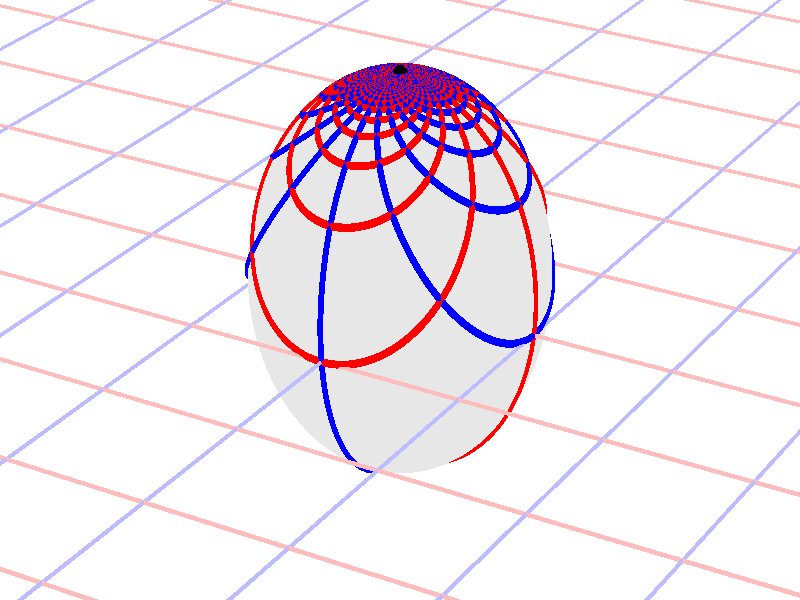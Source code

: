#version 3.7;
global_settings{assumed_gamma 1.0}
camera{perspective location <16.275953626987476496879026, 9.396926207859083390872001, 6.840402866513374036117057> right <0.133333333333333331482962, -0.230940107675850353485814, -0.000000000000000000000000> up <-0.044429719908903583802662, -0.025651510749425152774217, 0.140953893117886280839102> direction <0.813797681349373802639491, 0.469846310392954158441370, 0.342020143325668712908083> sky <-0.296198132726023855010311, -0.171010071662834328698466, 0.939692620785908427905042> look_at <15.462155945638102139128023, 8.927079897466128954874875, 6.498382723187705600764730>}
light_source{<16.275953626987476496879026, 9.396926207859083390872001, 6.840402866513374036117057> rgb<1.0,1.0,1.0>}
background{rgb<1,1,1>}
union{object{sphere{<0.000000000000000000000000, 0.000000000000000000000000, 0.158394691197081799449720>,1.012466729428389111689057} pigment{rgbft<0.8,0.8,0.8,0.2,0.2>}}object{union{cylinder{<-50.000000000000000000000000, 50.000000000000000000000000, 0.000000000000000000000000>,<-50.000000000000000000000000, -50.000000000000000000000000, 0.000000000000000000000000>,0.010000000000000000208167}cylinder{<-49.000000000000000000000000, 50.000000000000000000000000, 0.000000000000000000000000>,<-49.000000000000000000000000, -50.000000000000000000000000, 0.000000000000000000000000>,0.010000000000000000208167}cylinder{<-48.000000000000000000000000, 50.000000000000000000000000, 0.000000000000000000000000>,<-48.000000000000000000000000, -50.000000000000000000000000, 0.000000000000000000000000>,0.010000000000000000208167}cylinder{<-47.000000000000000000000000, 50.000000000000000000000000, 0.000000000000000000000000>,<-47.000000000000000000000000, -50.000000000000000000000000, 0.000000000000000000000000>,0.010000000000000000208167}cylinder{<-46.000000000000000000000000, 50.000000000000000000000000, 0.000000000000000000000000>,<-46.000000000000000000000000, -50.000000000000000000000000, 0.000000000000000000000000>,0.010000000000000000208167}cylinder{<-45.000000000000000000000000, 50.000000000000000000000000, 0.000000000000000000000000>,<-45.000000000000000000000000, -50.000000000000000000000000, 0.000000000000000000000000>,0.010000000000000000208167}cylinder{<-44.000000000000000000000000, 50.000000000000000000000000, 0.000000000000000000000000>,<-44.000000000000000000000000, -50.000000000000000000000000, 0.000000000000000000000000>,0.010000000000000000208167}cylinder{<-43.000000000000000000000000, 50.000000000000000000000000, 0.000000000000000000000000>,<-43.000000000000000000000000, -50.000000000000000000000000, 0.000000000000000000000000>,0.010000000000000000208167}cylinder{<-42.000000000000000000000000, 50.000000000000000000000000, 0.000000000000000000000000>,<-42.000000000000000000000000, -50.000000000000000000000000, 0.000000000000000000000000>,0.010000000000000000208167}cylinder{<-41.000000000000000000000000, 50.000000000000000000000000, 0.000000000000000000000000>,<-41.000000000000000000000000, -50.000000000000000000000000, 0.000000000000000000000000>,0.010000000000000000208167}cylinder{<-40.000000000000000000000000, 50.000000000000000000000000, 0.000000000000000000000000>,<-40.000000000000000000000000, -50.000000000000000000000000, 0.000000000000000000000000>,0.010000000000000000208167}cylinder{<-39.000000000000000000000000, 50.000000000000000000000000, 0.000000000000000000000000>,<-39.000000000000000000000000, -50.000000000000000000000000, 0.000000000000000000000000>,0.010000000000000000208167}cylinder{<-38.000000000000000000000000, 50.000000000000000000000000, 0.000000000000000000000000>,<-38.000000000000000000000000, -50.000000000000000000000000, 0.000000000000000000000000>,0.010000000000000000208167}cylinder{<-37.000000000000000000000000, 50.000000000000000000000000, 0.000000000000000000000000>,<-37.000000000000000000000000, -50.000000000000000000000000, 0.000000000000000000000000>,0.010000000000000000208167}cylinder{<-36.000000000000000000000000, 50.000000000000000000000000, 0.000000000000000000000000>,<-36.000000000000000000000000, -50.000000000000000000000000, 0.000000000000000000000000>,0.010000000000000000208167}cylinder{<-35.000000000000000000000000, 50.000000000000000000000000, 0.000000000000000000000000>,<-35.000000000000000000000000, -50.000000000000000000000000, 0.000000000000000000000000>,0.010000000000000000208167}cylinder{<-34.000000000000000000000000, 50.000000000000000000000000, 0.000000000000000000000000>,<-34.000000000000000000000000, -50.000000000000000000000000, 0.000000000000000000000000>,0.010000000000000000208167}cylinder{<-33.000000000000000000000000, 50.000000000000000000000000, 0.000000000000000000000000>,<-33.000000000000000000000000, -50.000000000000000000000000, 0.000000000000000000000000>,0.010000000000000000208167}cylinder{<-32.000000000000000000000000, 50.000000000000000000000000, 0.000000000000000000000000>,<-32.000000000000000000000000, -50.000000000000000000000000, 0.000000000000000000000000>,0.010000000000000000208167}cylinder{<-31.000000000000000000000000, 50.000000000000000000000000, 0.000000000000000000000000>,<-31.000000000000000000000000, -50.000000000000000000000000, 0.000000000000000000000000>,0.010000000000000000208167}cylinder{<-30.000000000000000000000000, 50.000000000000000000000000, 0.000000000000000000000000>,<-30.000000000000000000000000, -50.000000000000000000000000, 0.000000000000000000000000>,0.010000000000000000208167}cylinder{<-29.000000000000000000000000, 50.000000000000000000000000, 0.000000000000000000000000>,<-29.000000000000000000000000, -50.000000000000000000000000, 0.000000000000000000000000>,0.010000000000000000208167}cylinder{<-28.000000000000000000000000, 50.000000000000000000000000, 0.000000000000000000000000>,<-28.000000000000000000000000, -50.000000000000000000000000, 0.000000000000000000000000>,0.010000000000000000208167}cylinder{<-27.000000000000000000000000, 50.000000000000000000000000, 0.000000000000000000000000>,<-27.000000000000000000000000, -50.000000000000000000000000, 0.000000000000000000000000>,0.010000000000000000208167}cylinder{<-26.000000000000000000000000, 50.000000000000000000000000, 0.000000000000000000000000>,<-26.000000000000000000000000, -50.000000000000000000000000, 0.000000000000000000000000>,0.010000000000000000208167}cylinder{<-25.000000000000000000000000, 50.000000000000000000000000, 0.000000000000000000000000>,<-25.000000000000000000000000, -50.000000000000000000000000, 0.000000000000000000000000>,0.010000000000000000208167}cylinder{<-24.000000000000000000000000, 50.000000000000000000000000, 0.000000000000000000000000>,<-24.000000000000000000000000, -50.000000000000000000000000, 0.000000000000000000000000>,0.010000000000000000208167}cylinder{<-23.000000000000000000000000, 50.000000000000000000000000, 0.000000000000000000000000>,<-23.000000000000000000000000, -50.000000000000000000000000, 0.000000000000000000000000>,0.010000000000000000208167}cylinder{<-22.000000000000000000000000, 50.000000000000000000000000, 0.000000000000000000000000>,<-22.000000000000000000000000, -50.000000000000000000000000, 0.000000000000000000000000>,0.010000000000000000208167}cylinder{<-21.000000000000000000000000, 50.000000000000000000000000, 0.000000000000000000000000>,<-21.000000000000000000000000, -50.000000000000000000000000, 0.000000000000000000000000>,0.010000000000000000208167}cylinder{<-20.000000000000000000000000, 50.000000000000000000000000, 0.000000000000000000000000>,<-20.000000000000000000000000, -50.000000000000000000000000, 0.000000000000000000000000>,0.010000000000000000208167}cylinder{<-19.000000000000000000000000, 50.000000000000000000000000, 0.000000000000000000000000>,<-19.000000000000000000000000, -50.000000000000000000000000, 0.000000000000000000000000>,0.010000000000000000208167}cylinder{<-18.000000000000000000000000, 50.000000000000000000000000, 0.000000000000000000000000>,<-18.000000000000000000000000, -50.000000000000000000000000, 0.000000000000000000000000>,0.010000000000000000208167}cylinder{<-17.000000000000000000000000, 50.000000000000000000000000, 0.000000000000000000000000>,<-17.000000000000000000000000, -50.000000000000000000000000, 0.000000000000000000000000>,0.010000000000000000208167}cylinder{<-16.000000000000000000000000, 50.000000000000000000000000, 0.000000000000000000000000>,<-16.000000000000000000000000, -50.000000000000000000000000, 0.000000000000000000000000>,0.010000000000000000208167}cylinder{<-15.000000000000000000000000, 50.000000000000000000000000, 0.000000000000000000000000>,<-15.000000000000000000000000, -50.000000000000000000000000, 0.000000000000000000000000>,0.010000000000000000208167}cylinder{<-14.000000000000000000000000, 50.000000000000000000000000, 0.000000000000000000000000>,<-14.000000000000000000000000, -50.000000000000000000000000, 0.000000000000000000000000>,0.010000000000000000208167}cylinder{<-13.000000000000000000000000, 50.000000000000000000000000, 0.000000000000000000000000>,<-13.000000000000000000000000, -50.000000000000000000000000, 0.000000000000000000000000>,0.010000000000000000208167}cylinder{<-12.000000000000000000000000, 50.000000000000000000000000, 0.000000000000000000000000>,<-12.000000000000000000000000, -50.000000000000000000000000, 0.000000000000000000000000>,0.010000000000000000208167}cylinder{<-11.000000000000000000000000, 50.000000000000000000000000, 0.000000000000000000000000>,<-11.000000000000000000000000, -50.000000000000000000000000, 0.000000000000000000000000>,0.010000000000000000208167}cylinder{<-10.000000000000000000000000, 50.000000000000000000000000, 0.000000000000000000000000>,<-10.000000000000000000000000, -50.000000000000000000000000, 0.000000000000000000000000>,0.010000000000000000208167}cylinder{<-9.000000000000000000000000, 50.000000000000000000000000, 0.000000000000000000000000>,<-9.000000000000000000000000, -50.000000000000000000000000, 0.000000000000000000000000>,0.010000000000000000208167}cylinder{<-8.000000000000000000000000, 50.000000000000000000000000, 0.000000000000000000000000>,<-8.000000000000000000000000, -50.000000000000000000000000, 0.000000000000000000000000>,0.010000000000000000208167}cylinder{<-7.000000000000000000000000, 50.000000000000000000000000, 0.000000000000000000000000>,<-7.000000000000000000000000, -50.000000000000000000000000, 0.000000000000000000000000>,0.010000000000000000208167}cylinder{<-6.000000000000000000000000, 50.000000000000000000000000, 0.000000000000000000000000>,<-6.000000000000000000000000, -50.000000000000000000000000, 0.000000000000000000000000>,0.010000000000000000208167}cylinder{<-5.000000000000000000000000, 50.000000000000000000000000, 0.000000000000000000000000>,<-5.000000000000000000000000, -50.000000000000000000000000, 0.000000000000000000000000>,0.010000000000000000208167}cylinder{<-4.000000000000000000000000, 50.000000000000000000000000, 0.000000000000000000000000>,<-4.000000000000000000000000, -50.000000000000000000000000, 0.000000000000000000000000>,0.010000000000000000208167}cylinder{<-3.000000000000000000000000, 50.000000000000000000000000, 0.000000000000000000000000>,<-3.000000000000000000000000, -50.000000000000000000000000, 0.000000000000000000000000>,0.010000000000000000208167}cylinder{<-2.000000000000000000000000, 50.000000000000000000000000, 0.000000000000000000000000>,<-2.000000000000000000000000, -50.000000000000000000000000, 0.000000000000000000000000>,0.010000000000000000208167}cylinder{<-1.000000000000000000000000, 50.000000000000000000000000, 0.000000000000000000000000>,<-1.000000000000000000000000, -50.000000000000000000000000, 0.000000000000000000000000>,0.010000000000000000208167}cylinder{<0.000000000000000000000000, 50.000000000000000000000000, 0.000000000000000000000000>,<0.000000000000000000000000, -50.000000000000000000000000, 0.000000000000000000000000>,0.010000000000000000208167}cylinder{<1.000000000000000000000000, 50.000000000000000000000000, 0.000000000000000000000000>,<1.000000000000000000000000, -50.000000000000000000000000, 0.000000000000000000000000>,0.010000000000000000208167}cylinder{<2.000000000000000000000000, 50.000000000000000000000000, 0.000000000000000000000000>,<2.000000000000000000000000, -50.000000000000000000000000, 0.000000000000000000000000>,0.010000000000000000208167}cylinder{<3.000000000000000000000000, 50.000000000000000000000000, 0.000000000000000000000000>,<3.000000000000000000000000, -50.000000000000000000000000, 0.000000000000000000000000>,0.010000000000000000208167}cylinder{<4.000000000000000000000000, 50.000000000000000000000000, 0.000000000000000000000000>,<4.000000000000000000000000, -50.000000000000000000000000, 0.000000000000000000000000>,0.010000000000000000208167}cylinder{<5.000000000000000000000000, 50.000000000000000000000000, 0.000000000000000000000000>,<5.000000000000000000000000, -50.000000000000000000000000, 0.000000000000000000000000>,0.010000000000000000208167}cylinder{<6.000000000000000000000000, 50.000000000000000000000000, 0.000000000000000000000000>,<6.000000000000000000000000, -50.000000000000000000000000, 0.000000000000000000000000>,0.010000000000000000208167}cylinder{<7.000000000000000000000000, 50.000000000000000000000000, 0.000000000000000000000000>,<7.000000000000000000000000, -50.000000000000000000000000, 0.000000000000000000000000>,0.010000000000000000208167}cylinder{<8.000000000000000000000000, 50.000000000000000000000000, 0.000000000000000000000000>,<8.000000000000000000000000, -50.000000000000000000000000, 0.000000000000000000000000>,0.010000000000000000208167}cylinder{<9.000000000000000000000000, 50.000000000000000000000000, 0.000000000000000000000000>,<9.000000000000000000000000, -50.000000000000000000000000, 0.000000000000000000000000>,0.010000000000000000208167}cylinder{<10.000000000000000000000000, 50.000000000000000000000000, 0.000000000000000000000000>,<10.000000000000000000000000, -50.000000000000000000000000, 0.000000000000000000000000>,0.010000000000000000208167}cylinder{<11.000000000000000000000000, 50.000000000000000000000000, 0.000000000000000000000000>,<11.000000000000000000000000, -50.000000000000000000000000, 0.000000000000000000000000>,0.010000000000000000208167}cylinder{<12.000000000000000000000000, 50.000000000000000000000000, 0.000000000000000000000000>,<12.000000000000000000000000, -50.000000000000000000000000, 0.000000000000000000000000>,0.010000000000000000208167}cylinder{<13.000000000000000000000000, 50.000000000000000000000000, 0.000000000000000000000000>,<13.000000000000000000000000, -50.000000000000000000000000, 0.000000000000000000000000>,0.010000000000000000208167}cylinder{<14.000000000000000000000000, 50.000000000000000000000000, 0.000000000000000000000000>,<14.000000000000000000000000, -50.000000000000000000000000, 0.000000000000000000000000>,0.010000000000000000208167}cylinder{<15.000000000000000000000000, 50.000000000000000000000000, 0.000000000000000000000000>,<15.000000000000000000000000, -50.000000000000000000000000, 0.000000000000000000000000>,0.010000000000000000208167}cylinder{<16.000000000000000000000000, 50.000000000000000000000000, 0.000000000000000000000000>,<16.000000000000000000000000, -50.000000000000000000000000, 0.000000000000000000000000>,0.010000000000000000208167}cylinder{<17.000000000000000000000000, 50.000000000000000000000000, 0.000000000000000000000000>,<17.000000000000000000000000, -50.000000000000000000000000, 0.000000000000000000000000>,0.010000000000000000208167}cylinder{<18.000000000000000000000000, 50.000000000000000000000000, 0.000000000000000000000000>,<18.000000000000000000000000, -50.000000000000000000000000, 0.000000000000000000000000>,0.010000000000000000208167}cylinder{<19.000000000000000000000000, 50.000000000000000000000000, 0.000000000000000000000000>,<19.000000000000000000000000, -50.000000000000000000000000, 0.000000000000000000000000>,0.010000000000000000208167}cylinder{<20.000000000000000000000000, 50.000000000000000000000000, 0.000000000000000000000000>,<20.000000000000000000000000, -50.000000000000000000000000, 0.000000000000000000000000>,0.010000000000000000208167}cylinder{<21.000000000000000000000000, 50.000000000000000000000000, 0.000000000000000000000000>,<21.000000000000000000000000, -50.000000000000000000000000, 0.000000000000000000000000>,0.010000000000000000208167}cylinder{<22.000000000000000000000000, 50.000000000000000000000000, 0.000000000000000000000000>,<22.000000000000000000000000, -50.000000000000000000000000, 0.000000000000000000000000>,0.010000000000000000208167}cylinder{<23.000000000000000000000000, 50.000000000000000000000000, 0.000000000000000000000000>,<23.000000000000000000000000, -50.000000000000000000000000, 0.000000000000000000000000>,0.010000000000000000208167}cylinder{<24.000000000000000000000000, 50.000000000000000000000000, 0.000000000000000000000000>,<24.000000000000000000000000, -50.000000000000000000000000, 0.000000000000000000000000>,0.010000000000000000208167}cylinder{<25.000000000000000000000000, 50.000000000000000000000000, 0.000000000000000000000000>,<25.000000000000000000000000, -50.000000000000000000000000, 0.000000000000000000000000>,0.010000000000000000208167}cylinder{<26.000000000000000000000000, 50.000000000000000000000000, 0.000000000000000000000000>,<26.000000000000000000000000, -50.000000000000000000000000, 0.000000000000000000000000>,0.010000000000000000208167}cylinder{<27.000000000000000000000000, 50.000000000000000000000000, 0.000000000000000000000000>,<27.000000000000000000000000, -50.000000000000000000000000, 0.000000000000000000000000>,0.010000000000000000208167}cylinder{<28.000000000000000000000000, 50.000000000000000000000000, 0.000000000000000000000000>,<28.000000000000000000000000, -50.000000000000000000000000, 0.000000000000000000000000>,0.010000000000000000208167}cylinder{<29.000000000000000000000000, 50.000000000000000000000000, 0.000000000000000000000000>,<29.000000000000000000000000, -50.000000000000000000000000, 0.000000000000000000000000>,0.010000000000000000208167}cylinder{<30.000000000000000000000000, 50.000000000000000000000000, 0.000000000000000000000000>,<30.000000000000000000000000, -50.000000000000000000000000, 0.000000000000000000000000>,0.010000000000000000208167}cylinder{<31.000000000000000000000000, 50.000000000000000000000000, 0.000000000000000000000000>,<31.000000000000000000000000, -50.000000000000000000000000, 0.000000000000000000000000>,0.010000000000000000208167}cylinder{<32.000000000000000000000000, 50.000000000000000000000000, 0.000000000000000000000000>,<32.000000000000000000000000, -50.000000000000000000000000, 0.000000000000000000000000>,0.010000000000000000208167}cylinder{<33.000000000000000000000000, 50.000000000000000000000000, 0.000000000000000000000000>,<33.000000000000000000000000, -50.000000000000000000000000, 0.000000000000000000000000>,0.010000000000000000208167}cylinder{<34.000000000000000000000000, 50.000000000000000000000000, 0.000000000000000000000000>,<34.000000000000000000000000, -50.000000000000000000000000, 0.000000000000000000000000>,0.010000000000000000208167}cylinder{<35.000000000000000000000000, 50.000000000000000000000000, 0.000000000000000000000000>,<35.000000000000000000000000, -50.000000000000000000000000, 0.000000000000000000000000>,0.010000000000000000208167}cylinder{<36.000000000000000000000000, 50.000000000000000000000000, 0.000000000000000000000000>,<36.000000000000000000000000, -50.000000000000000000000000, 0.000000000000000000000000>,0.010000000000000000208167}cylinder{<37.000000000000000000000000, 50.000000000000000000000000, 0.000000000000000000000000>,<37.000000000000000000000000, -50.000000000000000000000000, 0.000000000000000000000000>,0.010000000000000000208167}cylinder{<38.000000000000000000000000, 50.000000000000000000000000, 0.000000000000000000000000>,<38.000000000000000000000000, -50.000000000000000000000000, 0.000000000000000000000000>,0.010000000000000000208167}cylinder{<39.000000000000000000000000, 50.000000000000000000000000, 0.000000000000000000000000>,<39.000000000000000000000000, -50.000000000000000000000000, 0.000000000000000000000000>,0.010000000000000000208167}cylinder{<40.000000000000000000000000, 50.000000000000000000000000, 0.000000000000000000000000>,<40.000000000000000000000000, -50.000000000000000000000000, 0.000000000000000000000000>,0.010000000000000000208167}cylinder{<41.000000000000000000000000, 50.000000000000000000000000, 0.000000000000000000000000>,<41.000000000000000000000000, -50.000000000000000000000000, 0.000000000000000000000000>,0.010000000000000000208167}cylinder{<42.000000000000000000000000, 50.000000000000000000000000, 0.000000000000000000000000>,<42.000000000000000000000000, -50.000000000000000000000000, 0.000000000000000000000000>,0.010000000000000000208167}cylinder{<43.000000000000000000000000, 50.000000000000000000000000, 0.000000000000000000000000>,<43.000000000000000000000000, -50.000000000000000000000000, 0.000000000000000000000000>,0.010000000000000000208167}cylinder{<44.000000000000000000000000, 50.000000000000000000000000, 0.000000000000000000000000>,<44.000000000000000000000000, -50.000000000000000000000000, 0.000000000000000000000000>,0.010000000000000000208167}cylinder{<45.000000000000000000000000, 50.000000000000000000000000, 0.000000000000000000000000>,<45.000000000000000000000000, -50.000000000000000000000000, 0.000000000000000000000000>,0.010000000000000000208167}cylinder{<46.000000000000000000000000, 50.000000000000000000000000, 0.000000000000000000000000>,<46.000000000000000000000000, -50.000000000000000000000000, 0.000000000000000000000000>,0.010000000000000000208167}cylinder{<47.000000000000000000000000, 50.000000000000000000000000, 0.000000000000000000000000>,<47.000000000000000000000000, -50.000000000000000000000000, 0.000000000000000000000000>,0.010000000000000000208167}cylinder{<48.000000000000000000000000, 50.000000000000000000000000, 0.000000000000000000000000>,<48.000000000000000000000000, -50.000000000000000000000000, 0.000000000000000000000000>,0.010000000000000000208167}cylinder{<49.000000000000000000000000, 50.000000000000000000000000, 0.000000000000000000000000>,<49.000000000000000000000000, -50.000000000000000000000000, 0.000000000000000000000000>,0.010000000000000000208167}cylinder{<50.000000000000000000000000, 50.000000000000000000000000, 0.000000000000000000000000>,<50.000000000000000000000000, -50.000000000000000000000000, 0.000000000000000000000000>,0.010000000000000000208167}} pigment{rgb<1.0,0.5,0.5>}}object{union{cylinder{<50.000000000000000000000000, -50.000000000000000000000000, 0.000000000000000000000000>,<-50.000000000000000000000000, -50.000000000000000000000000, 0.000000000000000000000000>,0.010000000000000000208167}cylinder{<50.000000000000000000000000, -49.000000000000000000000000, 0.000000000000000000000000>,<-50.000000000000000000000000, -49.000000000000000000000000, 0.000000000000000000000000>,0.010000000000000000208167}cylinder{<50.000000000000000000000000, -48.000000000000000000000000, 0.000000000000000000000000>,<-50.000000000000000000000000, -48.000000000000000000000000, 0.000000000000000000000000>,0.010000000000000000208167}cylinder{<50.000000000000000000000000, -47.000000000000000000000000, 0.000000000000000000000000>,<-50.000000000000000000000000, -47.000000000000000000000000, 0.000000000000000000000000>,0.010000000000000000208167}cylinder{<50.000000000000000000000000, -46.000000000000000000000000, 0.000000000000000000000000>,<-50.000000000000000000000000, -46.000000000000000000000000, 0.000000000000000000000000>,0.010000000000000000208167}cylinder{<50.000000000000000000000000, -45.000000000000000000000000, 0.000000000000000000000000>,<-50.000000000000000000000000, -45.000000000000000000000000, 0.000000000000000000000000>,0.010000000000000000208167}cylinder{<50.000000000000000000000000, -44.000000000000000000000000, 0.000000000000000000000000>,<-50.000000000000000000000000, -44.000000000000000000000000, 0.000000000000000000000000>,0.010000000000000000208167}cylinder{<50.000000000000000000000000, -43.000000000000000000000000, 0.000000000000000000000000>,<-50.000000000000000000000000, -43.000000000000000000000000, 0.000000000000000000000000>,0.010000000000000000208167}cylinder{<50.000000000000000000000000, -42.000000000000000000000000, 0.000000000000000000000000>,<-50.000000000000000000000000, -42.000000000000000000000000, 0.000000000000000000000000>,0.010000000000000000208167}cylinder{<50.000000000000000000000000, -41.000000000000000000000000, 0.000000000000000000000000>,<-50.000000000000000000000000, -41.000000000000000000000000, 0.000000000000000000000000>,0.010000000000000000208167}cylinder{<50.000000000000000000000000, -40.000000000000000000000000, 0.000000000000000000000000>,<-50.000000000000000000000000, -40.000000000000000000000000, 0.000000000000000000000000>,0.010000000000000000208167}cylinder{<50.000000000000000000000000, -39.000000000000000000000000, 0.000000000000000000000000>,<-50.000000000000000000000000, -39.000000000000000000000000, 0.000000000000000000000000>,0.010000000000000000208167}cylinder{<50.000000000000000000000000, -38.000000000000000000000000, 0.000000000000000000000000>,<-50.000000000000000000000000, -38.000000000000000000000000, 0.000000000000000000000000>,0.010000000000000000208167}cylinder{<50.000000000000000000000000, -37.000000000000000000000000, 0.000000000000000000000000>,<-50.000000000000000000000000, -37.000000000000000000000000, 0.000000000000000000000000>,0.010000000000000000208167}cylinder{<50.000000000000000000000000, -36.000000000000000000000000, 0.000000000000000000000000>,<-50.000000000000000000000000, -36.000000000000000000000000, 0.000000000000000000000000>,0.010000000000000000208167}cylinder{<50.000000000000000000000000, -35.000000000000000000000000, 0.000000000000000000000000>,<-50.000000000000000000000000, -35.000000000000000000000000, 0.000000000000000000000000>,0.010000000000000000208167}cylinder{<50.000000000000000000000000, -34.000000000000000000000000, 0.000000000000000000000000>,<-50.000000000000000000000000, -34.000000000000000000000000, 0.000000000000000000000000>,0.010000000000000000208167}cylinder{<50.000000000000000000000000, -33.000000000000000000000000, 0.000000000000000000000000>,<-50.000000000000000000000000, -33.000000000000000000000000, 0.000000000000000000000000>,0.010000000000000000208167}cylinder{<50.000000000000000000000000, -32.000000000000000000000000, 0.000000000000000000000000>,<-50.000000000000000000000000, -32.000000000000000000000000, 0.000000000000000000000000>,0.010000000000000000208167}cylinder{<50.000000000000000000000000, -31.000000000000000000000000, 0.000000000000000000000000>,<-50.000000000000000000000000, -31.000000000000000000000000, 0.000000000000000000000000>,0.010000000000000000208167}cylinder{<50.000000000000000000000000, -30.000000000000000000000000, 0.000000000000000000000000>,<-50.000000000000000000000000, -30.000000000000000000000000, 0.000000000000000000000000>,0.010000000000000000208167}cylinder{<50.000000000000000000000000, -29.000000000000000000000000, 0.000000000000000000000000>,<-50.000000000000000000000000, -29.000000000000000000000000, 0.000000000000000000000000>,0.010000000000000000208167}cylinder{<50.000000000000000000000000, -28.000000000000000000000000, 0.000000000000000000000000>,<-50.000000000000000000000000, -28.000000000000000000000000, 0.000000000000000000000000>,0.010000000000000000208167}cylinder{<50.000000000000000000000000, -27.000000000000000000000000, 0.000000000000000000000000>,<-50.000000000000000000000000, -27.000000000000000000000000, 0.000000000000000000000000>,0.010000000000000000208167}cylinder{<50.000000000000000000000000, -26.000000000000000000000000, 0.000000000000000000000000>,<-50.000000000000000000000000, -26.000000000000000000000000, 0.000000000000000000000000>,0.010000000000000000208167}cylinder{<50.000000000000000000000000, -25.000000000000000000000000, 0.000000000000000000000000>,<-50.000000000000000000000000, -25.000000000000000000000000, 0.000000000000000000000000>,0.010000000000000000208167}cylinder{<50.000000000000000000000000, -24.000000000000000000000000, 0.000000000000000000000000>,<-50.000000000000000000000000, -24.000000000000000000000000, 0.000000000000000000000000>,0.010000000000000000208167}cylinder{<50.000000000000000000000000, -23.000000000000000000000000, 0.000000000000000000000000>,<-50.000000000000000000000000, -23.000000000000000000000000, 0.000000000000000000000000>,0.010000000000000000208167}cylinder{<50.000000000000000000000000, -22.000000000000000000000000, 0.000000000000000000000000>,<-50.000000000000000000000000, -22.000000000000000000000000, 0.000000000000000000000000>,0.010000000000000000208167}cylinder{<50.000000000000000000000000, -21.000000000000000000000000, 0.000000000000000000000000>,<-50.000000000000000000000000, -21.000000000000000000000000, 0.000000000000000000000000>,0.010000000000000000208167}cylinder{<50.000000000000000000000000, -20.000000000000000000000000, 0.000000000000000000000000>,<-50.000000000000000000000000, -20.000000000000000000000000, 0.000000000000000000000000>,0.010000000000000000208167}cylinder{<50.000000000000000000000000, -19.000000000000000000000000, 0.000000000000000000000000>,<-50.000000000000000000000000, -19.000000000000000000000000, 0.000000000000000000000000>,0.010000000000000000208167}cylinder{<50.000000000000000000000000, -18.000000000000000000000000, 0.000000000000000000000000>,<-50.000000000000000000000000, -18.000000000000000000000000, 0.000000000000000000000000>,0.010000000000000000208167}cylinder{<50.000000000000000000000000, -17.000000000000000000000000, 0.000000000000000000000000>,<-50.000000000000000000000000, -17.000000000000000000000000, 0.000000000000000000000000>,0.010000000000000000208167}cylinder{<50.000000000000000000000000, -16.000000000000000000000000, 0.000000000000000000000000>,<-50.000000000000000000000000, -16.000000000000000000000000, 0.000000000000000000000000>,0.010000000000000000208167}cylinder{<50.000000000000000000000000, -15.000000000000000000000000, 0.000000000000000000000000>,<-50.000000000000000000000000, -15.000000000000000000000000, 0.000000000000000000000000>,0.010000000000000000208167}cylinder{<50.000000000000000000000000, -14.000000000000000000000000, 0.000000000000000000000000>,<-50.000000000000000000000000, -14.000000000000000000000000, 0.000000000000000000000000>,0.010000000000000000208167}cylinder{<50.000000000000000000000000, -13.000000000000000000000000, 0.000000000000000000000000>,<-50.000000000000000000000000, -13.000000000000000000000000, 0.000000000000000000000000>,0.010000000000000000208167}cylinder{<50.000000000000000000000000, -12.000000000000000000000000, 0.000000000000000000000000>,<-50.000000000000000000000000, -12.000000000000000000000000, 0.000000000000000000000000>,0.010000000000000000208167}cylinder{<50.000000000000000000000000, -11.000000000000000000000000, 0.000000000000000000000000>,<-50.000000000000000000000000, -11.000000000000000000000000, 0.000000000000000000000000>,0.010000000000000000208167}cylinder{<50.000000000000000000000000, -10.000000000000000000000000, 0.000000000000000000000000>,<-50.000000000000000000000000, -10.000000000000000000000000, 0.000000000000000000000000>,0.010000000000000000208167}cylinder{<50.000000000000000000000000, -9.000000000000000000000000, 0.000000000000000000000000>,<-50.000000000000000000000000, -9.000000000000000000000000, 0.000000000000000000000000>,0.010000000000000000208167}cylinder{<50.000000000000000000000000, -8.000000000000000000000000, 0.000000000000000000000000>,<-50.000000000000000000000000, -8.000000000000000000000000, 0.000000000000000000000000>,0.010000000000000000208167}cylinder{<50.000000000000000000000000, -7.000000000000000000000000, 0.000000000000000000000000>,<-50.000000000000000000000000, -7.000000000000000000000000, 0.000000000000000000000000>,0.010000000000000000208167}cylinder{<50.000000000000000000000000, -6.000000000000000000000000, 0.000000000000000000000000>,<-50.000000000000000000000000, -6.000000000000000000000000, 0.000000000000000000000000>,0.010000000000000000208167}cylinder{<50.000000000000000000000000, -5.000000000000000000000000, 0.000000000000000000000000>,<-50.000000000000000000000000, -5.000000000000000000000000, 0.000000000000000000000000>,0.010000000000000000208167}cylinder{<50.000000000000000000000000, -4.000000000000000000000000, 0.000000000000000000000000>,<-50.000000000000000000000000, -4.000000000000000000000000, 0.000000000000000000000000>,0.010000000000000000208167}cylinder{<50.000000000000000000000000, -3.000000000000000000000000, 0.000000000000000000000000>,<-50.000000000000000000000000, -3.000000000000000000000000, 0.000000000000000000000000>,0.010000000000000000208167}cylinder{<50.000000000000000000000000, -2.000000000000000000000000, 0.000000000000000000000000>,<-50.000000000000000000000000, -2.000000000000000000000000, 0.000000000000000000000000>,0.010000000000000000208167}cylinder{<50.000000000000000000000000, -1.000000000000000000000000, 0.000000000000000000000000>,<-50.000000000000000000000000, -1.000000000000000000000000, 0.000000000000000000000000>,0.010000000000000000208167}cylinder{<50.000000000000000000000000, 0.000000000000000000000000, 0.000000000000000000000000>,<-50.000000000000000000000000, 0.000000000000000000000000, 0.000000000000000000000000>,0.010000000000000000208167}cylinder{<50.000000000000000000000000, 1.000000000000000000000000, 0.000000000000000000000000>,<-50.000000000000000000000000, 1.000000000000000000000000, 0.000000000000000000000000>,0.010000000000000000208167}cylinder{<50.000000000000000000000000, 2.000000000000000000000000, 0.000000000000000000000000>,<-50.000000000000000000000000, 2.000000000000000000000000, 0.000000000000000000000000>,0.010000000000000000208167}cylinder{<50.000000000000000000000000, 3.000000000000000000000000, 0.000000000000000000000000>,<-50.000000000000000000000000, 3.000000000000000000000000, 0.000000000000000000000000>,0.010000000000000000208167}cylinder{<50.000000000000000000000000, 4.000000000000000000000000, 0.000000000000000000000000>,<-50.000000000000000000000000, 4.000000000000000000000000, 0.000000000000000000000000>,0.010000000000000000208167}cylinder{<50.000000000000000000000000, 5.000000000000000000000000, 0.000000000000000000000000>,<-50.000000000000000000000000, 5.000000000000000000000000, 0.000000000000000000000000>,0.010000000000000000208167}cylinder{<50.000000000000000000000000, 6.000000000000000000000000, 0.000000000000000000000000>,<-50.000000000000000000000000, 6.000000000000000000000000, 0.000000000000000000000000>,0.010000000000000000208167}cylinder{<50.000000000000000000000000, 7.000000000000000000000000, 0.000000000000000000000000>,<-50.000000000000000000000000, 7.000000000000000000000000, 0.000000000000000000000000>,0.010000000000000000208167}cylinder{<50.000000000000000000000000, 8.000000000000000000000000, 0.000000000000000000000000>,<-50.000000000000000000000000, 8.000000000000000000000000, 0.000000000000000000000000>,0.010000000000000000208167}cylinder{<50.000000000000000000000000, 9.000000000000000000000000, 0.000000000000000000000000>,<-50.000000000000000000000000, 9.000000000000000000000000, 0.000000000000000000000000>,0.010000000000000000208167}cylinder{<50.000000000000000000000000, 10.000000000000000000000000, 0.000000000000000000000000>,<-50.000000000000000000000000, 10.000000000000000000000000, 0.000000000000000000000000>,0.010000000000000000208167}cylinder{<50.000000000000000000000000, 11.000000000000000000000000, 0.000000000000000000000000>,<-50.000000000000000000000000, 11.000000000000000000000000, 0.000000000000000000000000>,0.010000000000000000208167}cylinder{<50.000000000000000000000000, 12.000000000000000000000000, 0.000000000000000000000000>,<-50.000000000000000000000000, 12.000000000000000000000000, 0.000000000000000000000000>,0.010000000000000000208167}cylinder{<50.000000000000000000000000, 13.000000000000000000000000, 0.000000000000000000000000>,<-50.000000000000000000000000, 13.000000000000000000000000, 0.000000000000000000000000>,0.010000000000000000208167}cylinder{<50.000000000000000000000000, 14.000000000000000000000000, 0.000000000000000000000000>,<-50.000000000000000000000000, 14.000000000000000000000000, 0.000000000000000000000000>,0.010000000000000000208167}cylinder{<50.000000000000000000000000, 15.000000000000000000000000, 0.000000000000000000000000>,<-50.000000000000000000000000, 15.000000000000000000000000, 0.000000000000000000000000>,0.010000000000000000208167}cylinder{<50.000000000000000000000000, 16.000000000000000000000000, 0.000000000000000000000000>,<-50.000000000000000000000000, 16.000000000000000000000000, 0.000000000000000000000000>,0.010000000000000000208167}cylinder{<50.000000000000000000000000, 17.000000000000000000000000, 0.000000000000000000000000>,<-50.000000000000000000000000, 17.000000000000000000000000, 0.000000000000000000000000>,0.010000000000000000208167}cylinder{<50.000000000000000000000000, 18.000000000000000000000000, 0.000000000000000000000000>,<-50.000000000000000000000000, 18.000000000000000000000000, 0.000000000000000000000000>,0.010000000000000000208167}cylinder{<50.000000000000000000000000, 19.000000000000000000000000, 0.000000000000000000000000>,<-50.000000000000000000000000, 19.000000000000000000000000, 0.000000000000000000000000>,0.010000000000000000208167}cylinder{<50.000000000000000000000000, 20.000000000000000000000000, 0.000000000000000000000000>,<-50.000000000000000000000000, 20.000000000000000000000000, 0.000000000000000000000000>,0.010000000000000000208167}cylinder{<50.000000000000000000000000, 21.000000000000000000000000, 0.000000000000000000000000>,<-50.000000000000000000000000, 21.000000000000000000000000, 0.000000000000000000000000>,0.010000000000000000208167}cylinder{<50.000000000000000000000000, 22.000000000000000000000000, 0.000000000000000000000000>,<-50.000000000000000000000000, 22.000000000000000000000000, 0.000000000000000000000000>,0.010000000000000000208167}cylinder{<50.000000000000000000000000, 23.000000000000000000000000, 0.000000000000000000000000>,<-50.000000000000000000000000, 23.000000000000000000000000, 0.000000000000000000000000>,0.010000000000000000208167}cylinder{<50.000000000000000000000000, 24.000000000000000000000000, 0.000000000000000000000000>,<-50.000000000000000000000000, 24.000000000000000000000000, 0.000000000000000000000000>,0.010000000000000000208167}cylinder{<50.000000000000000000000000, 25.000000000000000000000000, 0.000000000000000000000000>,<-50.000000000000000000000000, 25.000000000000000000000000, 0.000000000000000000000000>,0.010000000000000000208167}cylinder{<50.000000000000000000000000, 26.000000000000000000000000, 0.000000000000000000000000>,<-50.000000000000000000000000, 26.000000000000000000000000, 0.000000000000000000000000>,0.010000000000000000208167}cylinder{<50.000000000000000000000000, 27.000000000000000000000000, 0.000000000000000000000000>,<-50.000000000000000000000000, 27.000000000000000000000000, 0.000000000000000000000000>,0.010000000000000000208167}cylinder{<50.000000000000000000000000, 28.000000000000000000000000, 0.000000000000000000000000>,<-50.000000000000000000000000, 28.000000000000000000000000, 0.000000000000000000000000>,0.010000000000000000208167}cylinder{<50.000000000000000000000000, 29.000000000000000000000000, 0.000000000000000000000000>,<-50.000000000000000000000000, 29.000000000000000000000000, 0.000000000000000000000000>,0.010000000000000000208167}cylinder{<50.000000000000000000000000, 30.000000000000000000000000, 0.000000000000000000000000>,<-50.000000000000000000000000, 30.000000000000000000000000, 0.000000000000000000000000>,0.010000000000000000208167}cylinder{<50.000000000000000000000000, 31.000000000000000000000000, 0.000000000000000000000000>,<-50.000000000000000000000000, 31.000000000000000000000000, 0.000000000000000000000000>,0.010000000000000000208167}cylinder{<50.000000000000000000000000, 32.000000000000000000000000, 0.000000000000000000000000>,<-50.000000000000000000000000, 32.000000000000000000000000, 0.000000000000000000000000>,0.010000000000000000208167}cylinder{<50.000000000000000000000000, 33.000000000000000000000000, 0.000000000000000000000000>,<-50.000000000000000000000000, 33.000000000000000000000000, 0.000000000000000000000000>,0.010000000000000000208167}cylinder{<50.000000000000000000000000, 34.000000000000000000000000, 0.000000000000000000000000>,<-50.000000000000000000000000, 34.000000000000000000000000, 0.000000000000000000000000>,0.010000000000000000208167}cylinder{<50.000000000000000000000000, 35.000000000000000000000000, 0.000000000000000000000000>,<-50.000000000000000000000000, 35.000000000000000000000000, 0.000000000000000000000000>,0.010000000000000000208167}cylinder{<50.000000000000000000000000, 36.000000000000000000000000, 0.000000000000000000000000>,<-50.000000000000000000000000, 36.000000000000000000000000, 0.000000000000000000000000>,0.010000000000000000208167}cylinder{<50.000000000000000000000000, 37.000000000000000000000000, 0.000000000000000000000000>,<-50.000000000000000000000000, 37.000000000000000000000000, 0.000000000000000000000000>,0.010000000000000000208167}cylinder{<50.000000000000000000000000, 38.000000000000000000000000, 0.000000000000000000000000>,<-50.000000000000000000000000, 38.000000000000000000000000, 0.000000000000000000000000>,0.010000000000000000208167}cylinder{<50.000000000000000000000000, 39.000000000000000000000000, 0.000000000000000000000000>,<-50.000000000000000000000000, 39.000000000000000000000000, 0.000000000000000000000000>,0.010000000000000000208167}cylinder{<50.000000000000000000000000, 40.000000000000000000000000, 0.000000000000000000000000>,<-50.000000000000000000000000, 40.000000000000000000000000, 0.000000000000000000000000>,0.010000000000000000208167}cylinder{<50.000000000000000000000000, 41.000000000000000000000000, 0.000000000000000000000000>,<-50.000000000000000000000000, 41.000000000000000000000000, 0.000000000000000000000000>,0.010000000000000000208167}cylinder{<50.000000000000000000000000, 42.000000000000000000000000, 0.000000000000000000000000>,<-50.000000000000000000000000, 42.000000000000000000000000, 0.000000000000000000000000>,0.010000000000000000208167}cylinder{<50.000000000000000000000000, 43.000000000000000000000000, 0.000000000000000000000000>,<-50.000000000000000000000000, 43.000000000000000000000000, 0.000000000000000000000000>,0.010000000000000000208167}cylinder{<50.000000000000000000000000, 44.000000000000000000000000, 0.000000000000000000000000>,<-50.000000000000000000000000, 44.000000000000000000000000, 0.000000000000000000000000>,0.010000000000000000208167}cylinder{<50.000000000000000000000000, 45.000000000000000000000000, 0.000000000000000000000000>,<-50.000000000000000000000000, 45.000000000000000000000000, 0.000000000000000000000000>,0.010000000000000000208167}cylinder{<50.000000000000000000000000, 46.000000000000000000000000, 0.000000000000000000000000>,<-50.000000000000000000000000, 46.000000000000000000000000, 0.000000000000000000000000>,0.010000000000000000208167}cylinder{<50.000000000000000000000000, 47.000000000000000000000000, 0.000000000000000000000000>,<-50.000000000000000000000000, 47.000000000000000000000000, 0.000000000000000000000000>,0.010000000000000000208167}cylinder{<50.000000000000000000000000, 48.000000000000000000000000, 0.000000000000000000000000>,<-50.000000000000000000000000, 48.000000000000000000000000, 0.000000000000000000000000>,0.010000000000000000208167}cylinder{<50.000000000000000000000000, 49.000000000000000000000000, 0.000000000000000000000000>,<-50.000000000000000000000000, 49.000000000000000000000000, 0.000000000000000000000000>,0.010000000000000000208167}cylinder{<50.000000000000000000000000, 50.000000000000000000000000, 0.000000000000000000000000>,<-50.000000000000000000000000, 50.000000000000000000000000, 0.000000000000000000000000>,0.010000000000000000208167}} pigment{rgb<0.5,0.5,1.0>}}sphere{<0.000000000000000000000000, 0.000000000000000000000000, 1.170861420625470827872050>,0.050000000000000002775558}object{union{object{torus{0.023702666678577125752847,0.020000000000000000416334} matrix <0.999725929420022363380838, -0.000000000000000000000000, 0.023410810436044697524505, 0.023410810436044697524505, 0.000000000000000000000000, -0.999725929420022363380838, 0.000000000000000000000000, 1.000000000000000000000000, 0.000000000000000000000000, -0.023696170474977854697451, 0.000000000000000000000000, 1.170306521989034509445560>}object{torus{0.024186121288799315720563,0.020000000000000000416334} matrix <0.999714633554153131456133, -0.000000000000000000000000, 0.023888312156481458087276, 0.023888312156481458087276, 0.000000000000000000000000, -0.999714633554153131456133, 0.000000000000000000000000, 1.000000000000000000000000, 0.000000000000000000000000, -0.024179219381344218414709, 0.000000000000000000000000, 1.170283655010153189834909>}object{torus{0.024689702234553030646413,0.020000000000000000416334} matrix <0.999702624786985460936251, -0.000000000000000000000000, 0.024385692403786449200531, 0.024385692403786449200531, 0.000000000000000000000000, -0.999702624786985460936251, 0.000000000000000000000000, 1.000000000000000000000000, 0.000000000000000000000000, -0.024682360129149143179728, 0.000000000000000000000000, 1.170259345141282381064229>}object{torus{0.025214692630305794024403,0.020000000000000000416334} matrix <0.999689841852076321870868, -0.000000000000000000000000, 0.024904218473403374328745, 0.024904218473403374328745, 0.000000000000000000000000, -0.999689841852076321870868, 0.000000000000000000000000, 1.000000000000000000000000, 0.000000000000000000000000, -0.025206872087934338588777, 0.000000000000000000000000, 1.170233468411214561299971>}object{torus{0.025762486992252572881590,0.020000000000000000416334} matrix <0.999676216757363844678252, -0.000000000000000000000000, 0.025445267726720149914499, 0.025445267726720149914499, 0.000000000000000000000000, -0.999676216757363844678252, 0.000000000000000000000000, 1.000000000000000000000000, 0.000000000000000000000000, -0.025754145530692822141372, 0.000000000000000000000000, 1.170205887246866804929368>}object{torus{0.026334603592718254516658,0.020000000000000000416334} matrix <0.999661673881440782096774, -0.000000000000000000000000, 0.026010339723965027192154, 0.026010339723965027192154, 0.000000000000000000000000, -0.999661673881440782096774, 0.000000000000000000000000, 1.000000000000000000000000, 0.000000000000000000000000, -0.026325693908475833460159, 0.000000000000000000000000, 1.170176448639492106096327>}object{torus{0.026932698494779951092770,0.020000000000000000416334} matrix <0.999646128921103604980658, -0.000000000000000000000000, 0.026601070148628933043078, 0.026601070148628933043078, 0.000000000000000000000000, -0.999646128921103604980658, 0.000000000000000000000000, 1.000000000000000000000000, 0.000000000000000000000000, -0.026923167791711624663442, 0.000000000000000000000000, 1.170144982023368696033572>}object{torus{0.027558581540938199144763,0.020000000000000000416334} matrix <0.999629487668669436395419, -0.000000000000000000000000, 0.027219246559622344017182, 0.027219246559622344017182, 0.000000000000000000000000, -0.999629487668669436395419, 0.000000000000000000000000, 1.000000000000000000000000, 0.000000000000000000000000, -0.027548370746671203140865, 0.000000000000000000000000, 1.170111296799726696704624>}object{torus{0.028214234619687316579784,0.020000000000000000416334} matrix <0.999611644582398595204609, -0.000000000000000000000000, 0.027866826429871920101089, 0.027866826429871920101089, 0.000000000000000000000000, -0.999611644582398595204609, 0.000000000000000000000000, 1.000000000000000000000000, 0.000000000000000000000000, -0.028203277468831399604765, 0.000000000000000000000000, 1.170075179446323332399515>}object{torus{0.028901832598298284743299,0.020000000000000000416334} matrix <0.999592481108759534080832, -0.000000000000000000000000, 0.028545957872072796196461, 0.028545957872072796196461, 0.000000000000000000000000, -0.999592481108759534080832, 0.000000000000000000000000, 1.000000000000000000000000, 0.000000000000000000000000, -0.028890054555520898460497, 0.000000000000000000000000, 1.170036390130030579115328>}object{torus{0.029623767386683545060899,0.020000000000000000416334} matrix <0.999571863712399588663970, -0.000000000000000000000000, 0.029259003307017233258547, 0.029259003307017233258547, 0.000000000000000000000000, -0.999571863712399588663970, 0.000000000000000000000000, 1.000000000000000000000000, 0.000000000000000000000000, -0.029611084376888207464473, 0.000000000000000000000000, 1.169994658717333324560173>}object{torus{0.030382675692629569630387,0.020000000000000000416334} matrix <0.999549641541636835206930, -0.000000000000000000000000, 0.030008567009866482511171, 0.030008567009866482511171, 0.000000000000000000000000, -0.999549641541636835206930, 0.000000000000000000000000, 1.000000000000000000000000, 0.000000000000000000000000, -0.030368992597636881858314, 0.000000000000000000000000, 1.169949680066207919892918>}object{torus{0.031181471145650046378206,0.020000000000000000416334} matrix <0.999525643667305674355816, -0.000000000000000000000000, 0.030797526710084167228532, 0.030797526710084167228532, 0.000000000000000000000000, -0.999525643667305674355816, 0.000000000000000000000000, 1.000000000000000000000000, 0.000000000000000000000000, -0.031166680017330875007708, 0.000000000000000000000000, 1.169901108434921344070290>}object{torus{0.032023381613398002598636,0.020000000000000000416334} matrix <0.999499675785994856624939, -0.000000000000000000000000, 0.031629070547382225064847, 0.031629070547382225064847, 0.000000000000000000000000, -0.999499675785994856624939, 0.000000000000000000000000, 1.000000000000000000000000, 0.000000000000000000000000, -0.032007359540158798749676, 0.000000000000000000000000, 1.169848550829087452385124>}object{torus{0.032911992716050782192827,0.020000000000000000416334} matrix <0.999471516280260985354289, -0.000000000000000000000000, 0.032506739984752792971268, 0.032506739984752792971268, 0.000000000000000000000000, -0.999471516280260985354289, 0.000000000000000000000000, 1.000000000000000000000000, 0.000000000000000000000000, -0.032894599263722214266270, 0.000000000000000000000000, 1.169791559035896932883247>}object{torus{0.033851298773243054807125,0.020000000000000000416334} matrix <0.999440911478493565489600, -0.000000000000000000000000, 0.033434480152052942214524, 0.033434480152052942214524, 0.000000000000000000000000, -0.999440911478493565489600, 0.000000000000000000000000, 1.000000000000000000000000, 0.000000000000000000000000, -0.033832372900652864233795, 0.000000000000000000000000, 1.169729620048243212693251>}object{torus{0.034845762707259891888256,0.020000000000000000416334} matrix <0.999407569927085237537767, -0.000000000000000000000000, 0.034416699034603155660239, 0.034416699034603155660239, 0.000000000000000000000000, -0.999407569927085237537767, 0.000000000000000000000000, 1.000000000000000000000000, 0.000000000000000000000000, -0.034825119029537998649459, 0.000000000000000000000000, 1.169662144497819467048316>}object{torus{0.035900386793574164123743,0.020000000000000000416334} matrix <0.999371155435285540846735, -0.000000000000000000000000, 0.035458337298053768660289, 0.035458337298053768660289, 0.000000000000000000000000, -0.999371155435285540846735, 0.000000000000000000000000, 1.000000000000000000000000, 0.000000000000000000000000, -0.035877811030474299203163, 0.000000000000000000000000, 1.169588452601509898087784>}object{torus{0.037020796619880377842371,0.020000000000000000416334} matrix <0.999331278575341097614171, -0.000000000000000000000000, 0.036564951264487555171456, 0.036564951264487555171456, 0.000000000000000000000000, -0.999331278575341097614171, 0.000000000000000000000000, 1.000000000000000000000000, 0.000000000000000000000000, -0.036996040020004630766159, 0.000000000000000000000000, 1.169507757001197578716756>}object{torus{0.038213341221034896610931,0.020000000000000000416334} matrix <0.999287486240777012014291, -0.000000000000000000000000, 0.037742811800250047893357, 0.037742811800250047893357, 0.000000000000000000000000, -0.999287486240777012014291, 0.000000000000000000000000, 1.000000000000000000000000, 0.000000000000000000000000, -0.038186113689658192360543, 0.000000000000000000000000, 1.169419141679529428046180>}object{torus{0.039485213143509327593517,0.020000000000000000416334} matrix <0.999239248736191965072351, -0.000000000000000000000000, 0.038999022874049833753407, 0.038999022874049833753407, 0.000000000000000000000000, -0.999239248736191965072351, 0.000000000000000000000000, 1.000000000000000000000000, 0.000000000000000000000000, -0.039455174717701560482830, 0.000000000000000000000000, 1.169321535894628283358543>}object{torus{0.040844593221273831074036,0.020000000000000000416334} matrix <0.999185943704631651662851, -0.000000000000000000000000, 0.040341664604782612180145, 0.040341664604782612180145, 0.000000000000000000000000, -0.999185943704631651662851, 0.000000000000000000000000, 1.000000000000000000000000, 0.000000000000000000000000, -0.040811343423039818378850, 0.000000000000000000000000, 1.169213681744970090292668>}object{torus{0.042300826203001233583034,0.020000000000000000416334} matrix <0.999126835985144845508898, -0.000000000000000000000000, 0.041779966662426670787056, 0.041779966662426670787056, 0.000000000000000000000000, -0.999126835985144845508898, 0.000000000000000000000000, 1.000000000000000000000000, 0.000000000000000000000000, -0.042263890643770798960510, 0.000000000000000000000000, 1.169094093516822363554297>}object{torus{0.043864635174668507866524,0.020000000000000000416334} matrix <0.999061052167272922730490, -0.000000000000000000000000, 0.043324520106073155512050, 0.043324520106073155512050, 0.000000000000000000000000, -0.999061052167272922730490, 0.000000000000000000000000, 1.000000000000000000000000, 0.000000000000000000000000, -0.043823448570523421130574, 0.000000000000000000000000, 1.168961006356995291355361>}object{torus{0.045548385147268874439952,0.020000000000000000416334} matrix <0.998987548197062258381607, -0.000000000000000000000000, 0.044987537687923996598816, 0.044987537687923996598816, 0.000000000000000000000000, -0.998987548197062258381607, 0.000000000000000000000000, 1.000000000000000000000000, 0.000000000000000000000000, -0.045502269602613727716989, 0.000000000000000000000000, 1.168812310931997222596124>}object{torus{0.047366409469147018052038,0.020000000000000000416334} matrix <0.998905067770803567483995, -0.000000000000000000000000, 0.046783176268894950677879, 0.046783176268894950677879, 0.000000000000000000000000, -0.998905067770803567483995, 0.000000000000000000000000, 1.000000000000000000000000, 0.000000000000000000000000, -0.047314546460841003239217, 0.000000000000000000000000, 1.168645469542065162826816>}object{torus{0.049335417232196240866493,0.020000000000000000416334} matrix <0.998812088403761677568582, -0.000000000000000000000000, 0.048727939198331897407979, 0.048727939198331897407979, 0.000000000000000000000000, -0.998812088403761677568582, 0.000000000000000000000000, 1.000000000000000000000000, 0.000000000000000000000000, -0.049276811117944664675239, 0.000000000000000000000000, 1.168457407414262849698616>}object{torus{0.051475006098420206246402,0.020000000000000000416334} matrix <0.998706750817584643087343, -0.000000000000000000000000, 0.050841182828321944409122, 0.050841182828321944409122, 0.000000000000000000000000, -0.998706750817584643087343, 0.000000000000000000000000, 1.000000000000000000000000, 0.000000000000000000000000, -0.051408436088876532932268, 0.000000000000000000000000, 1.168244370429366796315662>}object{torus{0.053808313757370968000160,0.020000000000000000416334} matrix <0.998586765483909788443384, -0.000000000000000000000000, 0.053145759947364895614541, 0.053145759947364895614541, 0.000000000000000000000000, -0.998586765483909788443384, 0.000000000000000000000000, 1.000000000000000000000000, 0.000000000000000000000000, -0.053732269991102900308366, 0.000000000000000000000000, 1.168001736899300313510253>}object{torus{0.056362853725107971147867,0.020000000000000000416334} matrix <0.998449287477234603827014, -0.000000000000000000000000, 0.055668845292523076728752, 0.055668845292523076728752, 0.000000000000000000000000, -0.998449287477234603827014, 0.000000000000000000000000, 1.000000000000000000000000, 0.000000000000000000000000, -0.056275451142003531102009, 0.000000000000000000000000, 1.167723765641181632446433>}object{torus{0.059171599240599469238244,0.020000000000000000416334} matrix <0.998290746745834955966359, -0.000000000000000000000000, 0.058443006096909076718671, 0.058443006096909076718671, 0.000000000000000000000000, -0.998290746745834955966359, 0.000000000000000000000000, 1.000000000000000000000000, 0.000000000000000000000000, -0.059070459992032094131975, 0.000000000000000000000000, 1.167403254490297026535472>}object{torus{0.062274405471699489922344,0.020000000000000000416334} matrix <0.998106614700112415583533, -0.000000000000000000000000, 0.061507606780637436028059, 0.061507606780637436028059, 0.000000000000000000000000, -0.998106614700112415583533, 0.000000000000000000000000, 1.000000000000000000000000, 0.000000000000000000000000, -0.062156496027823922301270, 0.000000000000000000000000, 1.167031070981272788955607>}object{torus{0.065719899698160069712038,0.020000000000000000416334} matrix <0.997891078304029788270668, -0.000000000000000000000000, 0.064910675864767702902824, 0.064910675864767702902824, 0.000000000000000000000000, -0.997891078304029788270668, 0.000000000000000000000000, 1.000000000000000000000000, 0.000000000000000000000000, -0.065581301575835818096216, 0.000000000000000000000000, 1.166595497518270851955435>}object{torus{0.069568029076344309324931,0.020000000000000000416334} matrix <0.997636577334941487826825, -0.000000000000000000000000, 0.068711422365013666291311, 0.068711422365013666291311, 0.000000000000000000000000, -0.997636577334941487826825, 0.000000000000000000000000, 1.000000000000000000000000, 0.000000000000000000000000, -0.069403610419657008057115, 0.000000000000000000000000, 1.166081302396483554417728>}object{torus{0.073893548511934845079985,0.020000000000000000416334} matrix <0.997333135090664124611237, -0.000000000000000000000000, 0.072983680711698389886877, 0.072983680711698389886877, 0.000000000000000000000000, -0.997333135090664124611237, 0.000000000000000000000000, 1.000000000000000000000000, 0.000000000000000000000000, -0.073696484400392142655178, 0.000000000000000000000000, 1.165468397474193062990366>}object{torus{0.078790878481096560115304,0.020000000000000000416334} matrix <0.996967370222281767944139, -0.000000000000000000000000, 0.077820708761022122645912, 0.077820708761022122645912, 0.000000000000000000000000, -0.996967370222281767944139, 0.000000000000000000000000, 1.000000000000000000000000, 0.000000000000000000000000, -0.078551934916800278396742, 0.000000000000000000000000, 1.164729858618158475636051>}object{torus{0.084381002035102861680294,0.020000000000000000416334} matrix <0.996521003821396744726258, -0.000000000000000000000000, 0.083341999872788161130011, 0.083341999872788161130011, 0.000000000000000000000000, -0.996521003821396744726258, 0.000000000000000000000000, 1.000000000000000000000000, 0.000000000000000000000000, -0.084087440851489919646511, 0.000000000000000000000000, 1.163828939164623044177915>}object{torus{0.090821470105322349430921,0.020000000000000000416334} matrix <0.995968544777257824840433, -0.000000000000000000000000, 0.089703165018138408814963, 0.089703165018138408814963, 0.000000000000000000000000, -0.995968544777257824840433, 0.000000000000000000000000, 1.000000000000000000000000, 0.000000000000000000000000, -0.090455327415321862272179, 0.000000000000000000000000, 1.162714447305410514488244>}object{torus{0.098321273037435680253182,0.020000000000000000416334} matrix <0.995273594169207465043314, -0.000000000000000000000000, 0.097110621198238766815791, 0.097110621198238766815791, 0.000000000000000000000000, -0.995273594169207465043314, 0.000000000000000000000000, 1.000000000000000000000000, 0.000000000000000000000000, -0.097856566799253405508630, 0.000000000000000000000000, 1.161313380723787869186481>}object{torus{0.107163564538801089898179,0.020000000000000000416334} matrix <0.994382743278944269960107, -0.000000000000000000000000, 0.105844035585579379632470, 0.105844035585579379632470, 0.000000000000000000000000, -0.994382743278944269960107, 0.000000000000000000000000, 1.000000000000000000000000, 0.000000000000000000000000, -0.106561599285649122315078, 0.000000000000000000000000, 1.159518796486966651926309>}object{torus{0.117741501758369823682493,0.020000000000000000416334} matrix <0.993215099996013428551578, -0.000000000000000000000000, 0.116291724296741602606708, 0.116291724296741602606708, 0.000000000000000000000000, -0.993215099996013428551578, 0.000000000000000000000000, 1.000000000000000000000000, 0.000000000000000000000000, -0.116942637442615529619339, 0.000000000000000000000000, 1.157169058364689195883557>}object{torus{0.130616880758472136969672,0.020000000000000000416334} matrix <0.991643479246041015251478, -0.000000000000000000000000, 0.129008565873770492116179, 0.129008565873770492116179, 0.000000000000000000000000, -0.991643479246041015251478, 0.000000000000000000000000, 1.000000000000000000000000, 0.000000000000000000000000, -0.129525378083593906142212, 0.000000000000000000000000, 1.154010724159912903985514>}object{torus{0.146620254982666980980710,0.020000000000000000416334} matrix <0.989458765442993715133468, -0.000000000000000000000000, 0.144814886969630296498224, 0.144814886969630296498224, 0.000000000000000000000000, -0.989458765442993715133468, 0.000000000000000000000000, 1.000000000000000000000000, 0.000000000000000000000000, -0.145074696484086496095500, 0.000000000000000000000000, 1.149628624972699464379389>}object{torus{0.167030711436850387574538,0.020000000000000000416334} matrix <0.986297911944674976503222, -0.000000000000000000000000, 0.164974024905663457785110, 0.164974024905663457785110, 0.000000000000000000000000, -0.986297911944674976503222, 0.000000000000000000000000, 1.000000000000000000000000, 0.000000000000000000000000, -0.164742041920802329002527, 0.000000000000000000000000, 1.143305691876886243107947>}object{torus{0.193918562462555121861385,0.020000000000000000416334} matrix <0.981486603437033977570536, -0.000000000000000000000000, 0.191530799804194989954809, 0.191530799804194989954809, 0.000000000000000000000000, -0.981486603437033977570536, 0.000000000000000000000000, 1.000000000000000000000000, 0.000000000000000000000000, -0.190328471214763039753848, 0.000000000000000000000000, 1.133720043260135090790186>}object{torus{0.230846686765437875132889,0.020000000000000000416334} matrix <0.973660143854864990053954, -0.000000000000000000000000, 0.228004219848062544828693, 0.228004219848062544828693, 0.000000000000000000000000, -0.973660143854864990053954, 0.000000000000000000000000, 1.000000000000000000000000, 0.000000000000000000000000, -0.224766218244456444930179, 0.000000000000000000000000, 1.118227401905008910887318>}object{torus{0.284429665998592151598956,0.020000000000000000416334} matrix <0.959729016320427286146355, -0.000000000000000000000000, 0.280927419866102368040117, 0.280927419866102368040117, 0.000000000000000000000000, -0.959729016320427286146355, 0.000000000000000000000000, 1.000000000000000000000000, 0.000000000000000000000000, -0.272975403561174334576833, 0.000000000000000000000000, 1.090957328423108885218085>}object{torus{0.368110062359920831021043,0.020000000000000000416334} matrix <0.931563977704301326987490, -0.000000000000000000000000, 0.363577440779457972119815, 0.363577440779457972119815, 0.000000000000000000000000, -0.931563977704301326987490, 0.000000000000000000000000, 1.000000000000000000000000, 0.000000000000000000000000, -0.342918073924986910316903, 0.000000000000000000000000, 1.037024906227483667109368>}object{torus{0.511519339688236596153104,0.020000000000000000416334} matrix <0.862990066426997493032047, -0.000000000000000000000000, 0.505220887581191213655529, 0.505220887581191213655529, 0.000000000000000000000000, -0.862990066426997493032047, 0.000000000000000000000000, 1.000000000000000000000000, 0.000000000000000000000000, -0.441436108936245685807620, 0.000000000000000000000000, 0.912431165813234579253788>}object{torus{0.769889028741982839321167,0.020000000000000000416334} matrix <0.649444246292237736817299, -0.000000000000000000000000, 0.760409212830767566870804, 0.760409212830767566870804, 0.000000000000000000000000, -0.649444246292237736817299, 0.000000000000000000000000, 1.000000000000000000000000, 0.000000000000000000000000, -0.500000000000000111022302, 0.000000000000000000000000, 0.585430710312735413936025>}object{torus{1.012466729428389111689057,0.020000000000000000416334} matrix <0.000000000000000000000000, 0.000000000000000000000000, 1.000000000000000000000000, 1.000000000000000000000000, 0.000000000000000000000000, 0.000000000000000000000000, 0.000000000000000000000000, 1.000000000000000000000000, 0.000000000000000000000000, 0.000000000000000000000000, 0.000000000000000000000000, 0.158394691197081965983173>}object{torus{0.769889028741982839321167,0.020000000000000000416334} matrix <-0.649444246292237736817299, 0.000000000000000000000000, 0.760409212830767566870804, 0.760409212830767566870804, 0.000000000000000000000000, 0.649444246292237736817299, 0.000000000000000000000000, 1.000000000000000000000000, 0.000000000000000000000000, 0.500000000000000111022302, 0.000000000000000000000000, 0.585430710312735413936025>}object{torus{0.511519339688236596153104,0.020000000000000000416334} matrix <-0.862990066426997493032047, 0.000000000000000000000000, 0.505220887581191213655529, 0.505220887581191213655529, 0.000000000000000000000000, 0.862990066426997493032047, 0.000000000000000000000000, 1.000000000000000000000000, 0.000000000000000000000000, 0.441436108936245685807620, 0.000000000000000000000000, 0.912431165813234579253788>}object{torus{0.368110062359920831021043,0.020000000000000000416334} matrix <-0.931563977704301326987490, 0.000000000000000000000000, 0.363577440779457972119815, 0.363577440779457972119815, 0.000000000000000000000000, 0.931563977704301326987490, 0.000000000000000000000000, 1.000000000000000000000000, 0.000000000000000000000000, 0.342918073924986910316903, 0.000000000000000000000000, 1.037024906227483667109368>}object{torus{0.284429665998592151598956,0.020000000000000000416334} matrix <-0.959729016320427286146355, 0.000000000000000000000000, 0.280927419866102368040117, 0.280927419866102368040117, 0.000000000000000000000000, 0.959729016320427286146355, 0.000000000000000000000000, 1.000000000000000000000000, 0.000000000000000000000000, 0.272975403561174334576833, 0.000000000000000000000000, 1.090957328423108885218085>}object{torus{0.230846686765437875132889,0.020000000000000000416334} matrix <-0.973660143854864990053954, 0.000000000000000000000000, 0.228004219848062544828693, 0.228004219848062544828693, 0.000000000000000000000000, 0.973660143854864990053954, 0.000000000000000000000000, 1.000000000000000000000000, 0.000000000000000000000000, 0.224766218244456444930179, 0.000000000000000000000000, 1.118227401905008910887318>}object{torus{0.193918562462555121861385,0.020000000000000000416334} matrix <-0.981486603437033977570536, 0.000000000000000000000000, 0.191530799804194989954809, 0.191530799804194989954809, 0.000000000000000000000000, 0.981486603437033977570536, 0.000000000000000000000000, 1.000000000000000000000000, 0.000000000000000000000000, 0.190328471214763039753848, 0.000000000000000000000000, 1.133720043260135090790186>}object{torus{0.167030711436850387574538,0.020000000000000000416334} matrix <-0.986297911944674976503222, 0.000000000000000000000000, 0.164974024905663457785110, 0.164974024905663457785110, 0.000000000000000000000000, 0.986297911944674976503222, 0.000000000000000000000000, 1.000000000000000000000000, 0.000000000000000000000000, 0.164742041920802329002527, 0.000000000000000000000000, 1.143305691876886243107947>}object{torus{0.146620254982666980980710,0.020000000000000000416334} matrix <-0.989458765442993715133468, 0.000000000000000000000000, 0.144814886969630296498224, 0.144814886969630296498224, 0.000000000000000000000000, 0.989458765442993715133468, 0.000000000000000000000000, 1.000000000000000000000000, 0.000000000000000000000000, 0.145074696484086496095500, 0.000000000000000000000000, 1.149628624972699464379389>}object{torus{0.130616880758472136969672,0.020000000000000000416334} matrix <-0.991643479246041015251478, 0.000000000000000000000000, 0.129008565873770492116179, 0.129008565873770492116179, 0.000000000000000000000000, 0.991643479246041015251478, 0.000000000000000000000000, 1.000000000000000000000000, 0.000000000000000000000000, 0.129525378083593906142212, 0.000000000000000000000000, 1.154010724159912903985514>}object{torus{0.117741501758369823682493,0.020000000000000000416334} matrix <-0.993215099996013428551578, 0.000000000000000000000000, 0.116291724296741602606708, 0.116291724296741602606708, 0.000000000000000000000000, 0.993215099996013428551578, 0.000000000000000000000000, 1.000000000000000000000000, 0.000000000000000000000000, 0.116942637442615529619339, 0.000000000000000000000000, 1.157169058364689195883557>}object{torus{0.107163564538801089898179,0.020000000000000000416334} matrix <-0.994382743278944269960107, 0.000000000000000000000000, 0.105844035585579379632470, 0.105844035585579379632470, 0.000000000000000000000000, 0.994382743278944269960107, 0.000000000000000000000000, 1.000000000000000000000000, 0.000000000000000000000000, 0.106561599285649122315078, 0.000000000000000000000000, 1.159518796486966651926309>}object{torus{0.098321273037435680253182,0.020000000000000000416334} matrix <-0.995273594169207465043314, 0.000000000000000000000000, 0.097110621198238766815791, 0.097110621198238766815791, 0.000000000000000000000000, 0.995273594169207465043314, 0.000000000000000000000000, 1.000000000000000000000000, 0.000000000000000000000000, 0.097856566799253405508630, 0.000000000000000000000000, 1.161313380723787869186481>}object{torus{0.090821470105322349430921,0.020000000000000000416334} matrix <-0.995968544777257824840433, 0.000000000000000000000000, 0.089703165018138408814963, 0.089703165018138408814963, 0.000000000000000000000000, 0.995968544777257824840433, 0.000000000000000000000000, 1.000000000000000000000000, 0.000000000000000000000000, 0.090455327415321862272179, 0.000000000000000000000000, 1.162714447305410514488244>}object{torus{0.084381002035102861680294,0.020000000000000000416334} matrix <-0.996521003821396744726258, 0.000000000000000000000000, 0.083341999872788161130011, 0.083341999872788161130011, 0.000000000000000000000000, 0.996521003821396744726258, 0.000000000000000000000000, 1.000000000000000000000000, 0.000000000000000000000000, 0.084087440851489919646511, 0.000000000000000000000000, 1.163828939164623044177915>}object{torus{0.078790878481096560115304,0.020000000000000000416334} matrix <-0.996967370222281767944139, 0.000000000000000000000000, 0.077820708761022122645912, 0.077820708761022122645912, 0.000000000000000000000000, 0.996967370222281767944139, 0.000000000000000000000000, 1.000000000000000000000000, 0.000000000000000000000000, 0.078551934916800278396742, 0.000000000000000000000000, 1.164729858618158475636051>}object{torus{0.073893548511934845079985,0.020000000000000000416334} matrix <-0.997333135090664124611237, 0.000000000000000000000000, 0.072983680711698389886877, 0.072983680711698389886877, 0.000000000000000000000000, 0.997333135090664124611237, 0.000000000000000000000000, 1.000000000000000000000000, 0.000000000000000000000000, 0.073696484400392142655178, 0.000000000000000000000000, 1.165468397474193062990366>}object{torus{0.069568029076344309324931,0.020000000000000000416334} matrix <-0.997636577334941487826825, 0.000000000000000000000000, 0.068711422365013666291311, 0.068711422365013666291311, 0.000000000000000000000000, 0.997636577334941487826825, 0.000000000000000000000000, 1.000000000000000000000000, 0.000000000000000000000000, 0.069403610419657008057115, 0.000000000000000000000000, 1.166081302396483554417728>}object{torus{0.065719899698160069712038,0.020000000000000000416334} matrix <-0.997891078304029788270668, 0.000000000000000000000000, 0.064910675864767702902824, 0.064910675864767702902824, 0.000000000000000000000000, 0.997891078304029788270668, 0.000000000000000000000000, 1.000000000000000000000000, 0.000000000000000000000000, 0.065581301575835818096216, 0.000000000000000000000000, 1.166595497518270851955435>}object{torus{0.062274405471699489922344,0.020000000000000000416334} matrix <-0.998106614700112415583533, 0.000000000000000000000000, 0.061507606780637436028059, 0.061507606780637436028059, 0.000000000000000000000000, 0.998106614700112415583533, 0.000000000000000000000000, 1.000000000000000000000000, 0.000000000000000000000000, 0.062156496027823922301270, 0.000000000000000000000000, 1.167031070981272788955607>}object{torus{0.059171599240599469238244,0.020000000000000000416334} matrix <-0.998290746745834955966359, 0.000000000000000000000000, 0.058443006096909076718671, 0.058443006096909076718671, 0.000000000000000000000000, 0.998290746745834955966359, 0.000000000000000000000000, 1.000000000000000000000000, 0.000000000000000000000000, 0.059070459992032094131975, 0.000000000000000000000000, 1.167403254490297026535472>}object{torus{0.056362853725107971147867,0.020000000000000000416334} matrix <-0.998449287477234603827014, 0.000000000000000000000000, 0.055668845292523076728752, 0.055668845292523076728752, 0.000000000000000000000000, 0.998449287477234603827014, 0.000000000000000000000000, 1.000000000000000000000000, 0.000000000000000000000000, 0.056275451142003531102009, 0.000000000000000000000000, 1.167723765641181632446433>}object{torus{0.053808313757370968000160,0.020000000000000000416334} matrix <-0.998586765483909788443384, 0.000000000000000000000000, 0.053145759947364895614541, 0.053145759947364895614541, 0.000000000000000000000000, 0.998586765483909788443384, 0.000000000000000000000000, 1.000000000000000000000000, 0.000000000000000000000000, 0.053732269991102900308366, 0.000000000000000000000000, 1.168001736899300313510253>}object{torus{0.051475006098420206246402,0.020000000000000000416334} matrix <-0.998706750817584643087343, 0.000000000000000000000000, 0.050841182828321944409122, 0.050841182828321944409122, 0.000000000000000000000000, 0.998706750817584643087343, 0.000000000000000000000000, 1.000000000000000000000000, 0.000000000000000000000000, 0.051408436088876532932268, 0.000000000000000000000000, 1.168244370429366796315662>}object{torus{0.049335417232196240866493,0.020000000000000000416334} matrix <-0.998812088403761677568582, 0.000000000000000000000000, 0.048727939198331897407979, 0.048727939198331897407979, 0.000000000000000000000000, 0.998812088403761677568582, 0.000000000000000000000000, 1.000000000000000000000000, 0.000000000000000000000000, 0.049276811117944664675239, 0.000000000000000000000000, 1.168457407414262849698616>}object{torus{0.047366409469147018052038,0.020000000000000000416334} matrix <-0.998905067770803567483995, 0.000000000000000000000000, 0.046783176268894950677879, 0.046783176268894950677879, 0.000000000000000000000000, 0.998905067770803567483995, 0.000000000000000000000000, 1.000000000000000000000000, 0.000000000000000000000000, 0.047314546460841003239217, 0.000000000000000000000000, 1.168645469542065162826816>}object{torus{0.045548385147268874439952,0.020000000000000000416334} matrix <-0.998987548197062258381607, 0.000000000000000000000000, 0.044987537687923996598816, 0.044987537687923996598816, 0.000000000000000000000000, 0.998987548197062258381607, 0.000000000000000000000000, 1.000000000000000000000000, 0.000000000000000000000000, 0.045502269602613727716989, 0.000000000000000000000000, 1.168812310931997222596124>}object{torus{0.043864635174668507866524,0.020000000000000000416334} matrix <-0.999061052167272922730490, 0.000000000000000000000000, 0.043324520106073155512050, 0.043324520106073155512050, 0.000000000000000000000000, 0.999061052167272922730490, 0.000000000000000000000000, 1.000000000000000000000000, 0.000000000000000000000000, 0.043823448570523421130574, 0.000000000000000000000000, 1.168961006356995291355361>}object{torus{0.042300826203001233583034,0.020000000000000000416334} matrix <-0.999126835985144845508898, 0.000000000000000000000000, 0.041779966662426670787056, 0.041779966662426670787056, 0.000000000000000000000000, 0.999126835985144845508898, 0.000000000000000000000000, 1.000000000000000000000000, 0.000000000000000000000000, 0.042263890643770798960510, 0.000000000000000000000000, 1.169094093516822363554297>}object{torus{0.040844593221273831074036,0.020000000000000000416334} matrix <-0.999185943704631651662851, 0.000000000000000000000000, 0.040341664604782612180145, 0.040341664604782612180145, 0.000000000000000000000000, 0.999185943704631651662851, 0.000000000000000000000000, 1.000000000000000000000000, 0.000000000000000000000000, 0.040811343423039818378850, 0.000000000000000000000000, 1.169213681744970090292668>}object{torus{0.039485213143509327593517,0.020000000000000000416334} matrix <-0.999239248736191965072351, 0.000000000000000000000000, 0.038999022874049833753407, 0.038999022874049833753407, 0.000000000000000000000000, 0.999239248736191965072351, 0.000000000000000000000000, 1.000000000000000000000000, 0.000000000000000000000000, 0.039455174717701560482830, 0.000000000000000000000000, 1.169321535894628283358543>}object{torus{0.038213341221034896610931,0.020000000000000000416334} matrix <-0.999287486240777012014291, 0.000000000000000000000000, 0.037742811800250047893357, 0.037742811800250047893357, 0.000000000000000000000000, 0.999287486240777012014291, 0.000000000000000000000000, 1.000000000000000000000000, 0.000000000000000000000000, 0.038186113689658192360543, 0.000000000000000000000000, 1.169419141679529428046180>}object{torus{0.037020796619880377842371,0.020000000000000000416334} matrix <-0.999331278575341097614171, 0.000000000000000000000000, 0.036564951264487555171456, 0.036564951264487555171456, 0.000000000000000000000000, 0.999331278575341097614171, 0.000000000000000000000000, 1.000000000000000000000000, 0.000000000000000000000000, 0.036996040020004630766159, 0.000000000000000000000000, 1.169507757001197578716756>}object{torus{0.035900386793574164123743,0.020000000000000000416334} matrix <-0.999371155435285540846735, 0.000000000000000000000000, 0.035458337298053768660289, 0.035458337298053768660289, 0.000000000000000000000000, 0.999371155435285540846735, 0.000000000000000000000000, 1.000000000000000000000000, 0.000000000000000000000000, 0.035877811030474299203163, 0.000000000000000000000000, 1.169588452601509898087784>}object{torus{0.034845762707259891888256,0.020000000000000000416334} matrix <-0.999407569927085237537767, 0.000000000000000000000000, 0.034416699034603155660239, 0.034416699034603155660239, 0.000000000000000000000000, 0.999407569927085237537767, 0.000000000000000000000000, 1.000000000000000000000000, 0.000000000000000000000000, 0.034825119029537998649459, 0.000000000000000000000000, 1.169662144497819467048316>}object{torus{0.033851298773243054807125,0.020000000000000000416334} matrix <-0.999440911478493565489600, 0.000000000000000000000000, 0.033434480152052942214524, 0.033434480152052942214524, 0.000000000000000000000000, 0.999440911478493565489600, 0.000000000000000000000000, 1.000000000000000000000000, 0.000000000000000000000000, 0.033832372900652864233795, 0.000000000000000000000000, 1.169729620048243212693251>}object{torus{0.032911992716050782192827,0.020000000000000000416334} matrix <-0.999471516280260985354289, 0.000000000000000000000000, 0.032506739984752792971268, 0.032506739984752792971268, 0.000000000000000000000000, 0.999471516280260985354289, 0.000000000000000000000000, 1.000000000000000000000000, 0.000000000000000000000000, 0.032894599263722214266270, 0.000000000000000000000000, 1.169791559035896932883247>}object{torus{0.032023381613398002598636,0.020000000000000000416334} matrix <-0.999499675785994856624939, 0.000000000000000000000000, 0.031629070547382225064847, 0.031629070547382225064847, 0.000000000000000000000000, 0.999499675785994856624939, 0.000000000000000000000000, 1.000000000000000000000000, 0.000000000000000000000000, 0.032007359540158798749676, 0.000000000000000000000000, 1.169848550829087452385124>}object{torus{0.031181471145650046378206,0.020000000000000000416334} matrix <-0.999525643667305674355816, 0.000000000000000000000000, 0.030797526710084167228532, 0.030797526710084167228532, 0.000000000000000000000000, 0.999525643667305674355816, 0.000000000000000000000000, 1.000000000000000000000000, 0.000000000000000000000000, 0.031166680017330875007708, 0.000000000000000000000000, 1.169901108434921344070290>}object{torus{0.030382675692629569630387,0.020000000000000000416334} matrix <-0.999549641541636835206930, 0.000000000000000000000000, 0.030008567009866482511171, 0.030008567009866482511171, 0.000000000000000000000000, 0.999549641541636835206930, 0.000000000000000000000000, 1.000000000000000000000000, 0.000000000000000000000000, 0.030368992597636881858314, 0.000000000000000000000000, 1.169949680066207919892918>}object{torus{0.029623767386683545060899,0.020000000000000000416334} matrix <-0.999571863712399588663970, 0.000000000000000000000000, 0.029259003307017233258547, 0.029259003307017233258547, 0.000000000000000000000000, 0.999571863712399588663970, 0.000000000000000000000000, 1.000000000000000000000000, 0.000000000000000000000000, 0.029611084376888207464473, 0.000000000000000000000000, 1.169994658717333324560173>}object{torus{0.028901832598298284743299,0.020000000000000000416334} matrix <-0.999592481108759534080832, 0.000000000000000000000000, 0.028545957872072796196461, 0.028545957872072796196461, 0.000000000000000000000000, 0.999592481108759534080832, 0.000000000000000000000000, 1.000000000000000000000000, 0.000000000000000000000000, 0.028890054555520898460497, 0.000000000000000000000000, 1.170036390130030579115328>}object{torus{0.028214234619687316579784,0.020000000000000000416334} matrix <-0.999611644582398595204609, 0.000000000000000000000000, 0.027866826429871920101089, 0.027866826429871920101089, 0.000000000000000000000000, 0.999611644582398595204609, 0.000000000000000000000000, 1.000000000000000000000000, 0.000000000000000000000000, 0.028203277468831399604765, 0.000000000000000000000000, 1.170075179446323332399515>}object{torus{0.027558581540938199144763,0.020000000000000000416334} matrix <-0.999629487668669436395419, 0.000000000000000000000000, 0.027219246559622344017182, 0.027219246559622344017182, 0.000000000000000000000000, 0.999629487668669436395419, 0.000000000000000000000000, 1.000000000000000000000000, 0.000000000000000000000000, 0.027548370746671203140865, 0.000000000000000000000000, 1.170111296799726696704624>}object{torus{0.026932698494779951092770,0.020000000000000000416334} matrix <-0.999646128921103604980658, 0.000000000000000000000000, 0.026601070148628933043078, 0.026601070148628933043078, 0.000000000000000000000000, 0.999646128921103604980658, 0.000000000000000000000000, 1.000000000000000000000000, 0.000000000000000000000000, 0.026923167791711624663442, 0.000000000000000000000000, 1.170144982023368696033572>}object{torus{0.026334603592718254516658,0.020000000000000000416334} matrix <-0.999661673881440782096774, 0.000000000000000000000000, 0.026010339723965027192154, 0.026010339723965027192154, 0.000000000000000000000000, 0.999661673881440782096774, 0.000000000000000000000000, 1.000000000000000000000000, 0.000000000000000000000000, 0.026325693908475833460159, 0.000000000000000000000000, 1.170176448639492106096327>}object{torus{0.025762486992252572881590,0.020000000000000000416334} matrix <-0.999676216757363844678252, 0.000000000000000000000000, 0.025445267726720149914499, 0.025445267726720149914499, 0.000000000000000000000000, 0.999676216757363844678252, 0.000000000000000000000000, 1.000000000000000000000000, 0.000000000000000000000000, 0.025754145530692822141372, 0.000000000000000000000000, 1.170205887246866804929368>}object{torus{0.025214692630305794024403,0.020000000000000000416334} matrix <-0.999689841852076321870868, 0.000000000000000000000000, 0.024904218473403374328745, 0.024904218473403374328745, 0.000000000000000000000000, 0.999689841852076321870868, 0.000000000000000000000000, 1.000000000000000000000000, 0.000000000000000000000000, 0.025206872087934338588777, 0.000000000000000000000000, 1.170233468411214561299971>}object{torus{0.024689702234553030646413,0.020000000000000000416334} matrix <-0.999702624786985460936251, 0.000000000000000000000000, 0.024385692403786449200531, 0.024385692403786449200531, 0.000000000000000000000000, 0.999702624786985460936251, 0.000000000000000000000000, 1.000000000000000000000000, 0.000000000000000000000000, 0.024682360129149143179728, 0.000000000000000000000000, 1.170259345141282381064229>}object{torus{0.024186121288799315720563,0.020000000000000000416334} matrix <-0.999714633554153131456133, 0.000000000000000000000000, 0.023888312156481458087276, 0.023888312156481458087276, 0.000000000000000000000000, 0.999714633554153131456133, 0.000000000000000000000000, 1.000000000000000000000000, 0.000000000000000000000000, 0.024179219381344218414709, 0.000000000000000000000000, 1.170283655010153189834909>}object{torus{0.023702666678577125752847,0.020000000000000000416334} matrix <-0.999725929420022363380838, 0.000000000000000000000000, 0.023410810436044697524505, 0.023410810436044697524505, 0.000000000000000000000000, 0.999725929420022363380838, 0.000000000000000000000000, 1.000000000000000000000000, 0.000000000000000000000000, 0.023696170474977854697451, 0.000000000000000000000000, 1.170306521989034509445560>}} pigment{rgb<1.0,0.0,0.0>}}object{union{object{torus{0.023702666678577125752847,0.020000000000000000416334} matrix <-0.000000000000000000000000, 0.999725929420022363380838, 0.023410810436044697524505, 0.000000000000000000000000, -0.023410810436044697524505, 0.999725929420022363380838, 1.000000000000000000000000, 0.000000000000000000000000, 0.000000000000000000000000, 0.000000000000000000000000, -0.023696170474977854697451, 1.170306521989034509445560>}object{torus{0.024186121288799315720563,0.020000000000000000416334} matrix <-0.000000000000000000000000, 0.999714633554153131456133, 0.023888312156481458087276, 0.000000000000000000000000, -0.023888312156481458087276, 0.999714633554153131456133, 1.000000000000000000000000, 0.000000000000000000000000, 0.000000000000000000000000, 0.000000000000000000000000, -0.024179219381344218414709, 1.170283655010153189834909>}object{torus{0.024689702234553030646413,0.020000000000000000416334} matrix <-0.000000000000000000000000, 0.999702624786985460936251, 0.024385692403786449200531, 0.000000000000000000000000, -0.024385692403786449200531, 0.999702624786985460936251, 1.000000000000000000000000, 0.000000000000000000000000, 0.000000000000000000000000, 0.000000000000000000000000, -0.024682360129149143179728, 1.170259345141282381064229>}object{torus{0.025214692630305794024403,0.020000000000000000416334} matrix <-0.000000000000000000000000, 0.999689841852076321870868, 0.024904218473403374328745, 0.000000000000000000000000, -0.024904218473403374328745, 0.999689841852076321870868, 1.000000000000000000000000, 0.000000000000000000000000, 0.000000000000000000000000, 0.000000000000000000000000, -0.025206872087934338588777, 1.170233468411214561299971>}object{torus{0.025762486992252572881590,0.020000000000000000416334} matrix <-0.000000000000000000000000, 0.999676216757363844678252, 0.025445267726720149914499, 0.000000000000000000000000, -0.025445267726720149914499, 0.999676216757363844678252, 1.000000000000000000000000, 0.000000000000000000000000, 0.000000000000000000000000, 0.000000000000000000000000, -0.025754145530692822141372, 1.170205887246866804929368>}object{torus{0.026334603592718254516658,0.020000000000000000416334} matrix <-0.000000000000000000000000, 0.999661673881440782096774, 0.026010339723965027192154, 0.000000000000000000000000, -0.026010339723965027192154, 0.999661673881440782096774, 1.000000000000000000000000, 0.000000000000000000000000, 0.000000000000000000000000, 0.000000000000000000000000, -0.026325693908475833460159, 1.170176448639492106096327>}object{torus{0.026932698494779951092770,0.020000000000000000416334} matrix <-0.000000000000000000000000, 0.999646128921103604980658, 0.026601070148628933043078, 0.000000000000000000000000, -0.026601070148628933043078, 0.999646128921103604980658, 1.000000000000000000000000, 0.000000000000000000000000, 0.000000000000000000000000, 0.000000000000000000000000, -0.026923167791711624663442, 1.170144982023368696033572>}object{torus{0.027558581540938199144763,0.020000000000000000416334} matrix <-0.000000000000000000000000, 0.999629487668669436395419, 0.027219246559622344017182, 0.000000000000000000000000, -0.027219246559622344017182, 0.999629487668669436395419, 1.000000000000000000000000, 0.000000000000000000000000, 0.000000000000000000000000, 0.000000000000000000000000, -0.027548370746671203140865, 1.170111296799726696704624>}object{torus{0.028214234619687316579784,0.020000000000000000416334} matrix <-0.000000000000000000000000, 0.999611644582398595204609, 0.027866826429871920101089, 0.000000000000000000000000, -0.027866826429871920101089, 0.999611644582398595204609, 1.000000000000000000000000, 0.000000000000000000000000, 0.000000000000000000000000, 0.000000000000000000000000, -0.028203277468831399604765, 1.170075179446323332399515>}object{torus{0.028901832598298284743299,0.020000000000000000416334} matrix <-0.000000000000000000000000, 0.999592481108759534080832, 0.028545957872072796196461, 0.000000000000000000000000, -0.028545957872072796196461, 0.999592481108759534080832, 1.000000000000000000000000, 0.000000000000000000000000, 0.000000000000000000000000, 0.000000000000000000000000, -0.028890054555520898460497, 1.170036390130030579115328>}object{torus{0.029623767386683545060899,0.020000000000000000416334} matrix <-0.000000000000000000000000, 0.999571863712399588663970, 0.029259003307017233258547, 0.000000000000000000000000, -0.029259003307017233258547, 0.999571863712399588663970, 1.000000000000000000000000, 0.000000000000000000000000, 0.000000000000000000000000, 0.000000000000000000000000, -0.029611084376888207464473, 1.169994658717333324560173>}object{torus{0.030382675692629569630387,0.020000000000000000416334} matrix <-0.000000000000000000000000, 0.999549641541636835206930, 0.030008567009866482511171, 0.000000000000000000000000, -0.030008567009866482511171, 0.999549641541636835206930, 1.000000000000000000000000, 0.000000000000000000000000, 0.000000000000000000000000, 0.000000000000000000000000, -0.030368992597636881858314, 1.169949680066207919892918>}object{torus{0.031181471145650046378206,0.020000000000000000416334} matrix <-0.000000000000000000000000, 0.999525643667305674355816, 0.030797526710084167228532, 0.000000000000000000000000, -0.030797526710084167228532, 0.999525643667305674355816, 1.000000000000000000000000, 0.000000000000000000000000, 0.000000000000000000000000, 0.000000000000000000000000, -0.031166680017330875007708, 1.169901108434921344070290>}object{torus{0.032023381613398002598636,0.020000000000000000416334} matrix <-0.000000000000000000000000, 0.999499675785994856624939, 0.031629070547382225064847, 0.000000000000000000000000, -0.031629070547382225064847, 0.999499675785994856624939, 1.000000000000000000000000, 0.000000000000000000000000, 0.000000000000000000000000, 0.000000000000000000000000, -0.032007359540158798749676, 1.169848550829087452385124>}object{torus{0.032911992716050782192827,0.020000000000000000416334} matrix <-0.000000000000000000000000, 0.999471516280260985354289, 0.032506739984752792971268, 0.000000000000000000000000, -0.032506739984752792971268, 0.999471516280260985354289, 1.000000000000000000000000, 0.000000000000000000000000, 0.000000000000000000000000, 0.000000000000000000000000, -0.032894599263722214266270, 1.169791559035896932883247>}object{torus{0.033851298773243054807125,0.020000000000000000416334} matrix <-0.000000000000000000000000, 0.999440911478493565489600, 0.033434480152052942214524, 0.000000000000000000000000, -0.033434480152052942214524, 0.999440911478493565489600, 1.000000000000000000000000, 0.000000000000000000000000, 0.000000000000000000000000, 0.000000000000000000000000, -0.033832372900652864233795, 1.169729620048243212693251>}object{torus{0.034845762707259891888256,0.020000000000000000416334} matrix <-0.000000000000000000000000, 0.999407569927085237537767, 0.034416699034603155660239, 0.000000000000000000000000, -0.034416699034603155660239, 0.999407569927085237537767, 1.000000000000000000000000, 0.000000000000000000000000, 0.000000000000000000000000, 0.000000000000000000000000, -0.034825119029537998649459, 1.169662144497819467048316>}object{torus{0.035900386793574164123743,0.020000000000000000416334} matrix <-0.000000000000000000000000, 0.999371155435285540846735, 0.035458337298053768660289, 0.000000000000000000000000, -0.035458337298053768660289, 0.999371155435285540846735, 1.000000000000000000000000, 0.000000000000000000000000, 0.000000000000000000000000, 0.000000000000000000000000, -0.035877811030474299203163, 1.169588452601509898087784>}object{torus{0.037020796619880377842371,0.020000000000000000416334} matrix <-0.000000000000000000000000, 0.999331278575341097614171, 0.036564951264487555171456, 0.000000000000000000000000, -0.036564951264487555171456, 0.999331278575341097614171, 1.000000000000000000000000, 0.000000000000000000000000, 0.000000000000000000000000, 0.000000000000000000000000, -0.036996040020004630766159, 1.169507757001197578716756>}object{torus{0.038213341221034896610931,0.020000000000000000416334} matrix <-0.000000000000000000000000, 0.999287486240777012014291, 0.037742811800250047893357, 0.000000000000000000000000, -0.037742811800250047893357, 0.999287486240777012014291, 1.000000000000000000000000, 0.000000000000000000000000, 0.000000000000000000000000, 0.000000000000000000000000, -0.038186113689658192360543, 1.169419141679529428046180>}object{torus{0.039485213143509327593517,0.020000000000000000416334} matrix <-0.000000000000000000000000, 0.999239248736191965072351, 0.038999022874049833753407, 0.000000000000000000000000, -0.038999022874049833753407, 0.999239248736191965072351, 1.000000000000000000000000, 0.000000000000000000000000, 0.000000000000000000000000, 0.000000000000000000000000, -0.039455174717701560482830, 1.169321535894628283358543>}object{torus{0.040844593221273831074036,0.020000000000000000416334} matrix <-0.000000000000000000000000, 0.999185943704631651662851, 0.040341664604782612180145, 0.000000000000000000000000, -0.040341664604782612180145, 0.999185943704631651662851, 1.000000000000000000000000, 0.000000000000000000000000, 0.000000000000000000000000, 0.000000000000000000000000, -0.040811343423039818378850, 1.169213681744970090292668>}object{torus{0.042300826203001233583034,0.020000000000000000416334} matrix <-0.000000000000000000000000, 0.999126835985144845508898, 0.041779966662426670787056, 0.000000000000000000000000, -0.041779966662426670787056, 0.999126835985144845508898, 1.000000000000000000000000, 0.000000000000000000000000, 0.000000000000000000000000, 0.000000000000000000000000, -0.042263890643770798960510, 1.169094093516822363554297>}object{torus{0.043864635174668507866524,0.020000000000000000416334} matrix <-0.000000000000000000000000, 0.999061052167272922730490, 0.043324520106073155512050, 0.000000000000000000000000, -0.043324520106073155512050, 0.999061052167272922730490, 1.000000000000000000000000, 0.000000000000000000000000, 0.000000000000000000000000, 0.000000000000000000000000, -0.043823448570523421130574, 1.168961006356995291355361>}object{torus{0.045548385147268874439952,0.020000000000000000416334} matrix <-0.000000000000000000000000, 0.998987548197062258381607, 0.044987537687923996598816, 0.000000000000000000000000, -0.044987537687923996598816, 0.998987548197062258381607, 1.000000000000000000000000, 0.000000000000000000000000, 0.000000000000000000000000, 0.000000000000000000000000, -0.045502269602613727716989, 1.168812310931997222596124>}object{torus{0.047366409469147018052038,0.020000000000000000416334} matrix <-0.000000000000000000000000, 0.998905067770803567483995, 0.046783176268894950677879, 0.000000000000000000000000, -0.046783176268894950677879, 0.998905067770803567483995, 1.000000000000000000000000, 0.000000000000000000000000, 0.000000000000000000000000, 0.000000000000000000000000, -0.047314546460841003239217, 1.168645469542065162826816>}object{torus{0.049335417232196240866493,0.020000000000000000416334} matrix <-0.000000000000000000000000, 0.998812088403761677568582, 0.048727939198331897407979, 0.000000000000000000000000, -0.048727939198331897407979, 0.998812088403761677568582, 1.000000000000000000000000, 0.000000000000000000000000, 0.000000000000000000000000, 0.000000000000000000000000, -0.049276811117944664675239, 1.168457407414262849698616>}object{torus{0.051475006098420206246402,0.020000000000000000416334} matrix <-0.000000000000000000000000, 0.998706750817584643087343, 0.050841182828321944409122, 0.000000000000000000000000, -0.050841182828321944409122, 0.998706750817584643087343, 1.000000000000000000000000, 0.000000000000000000000000, 0.000000000000000000000000, 0.000000000000000000000000, -0.051408436088876532932268, 1.168244370429366796315662>}object{torus{0.053808313757370968000160,0.020000000000000000416334} matrix <-0.000000000000000000000000, 0.998586765483909788443384, 0.053145759947364895614541, 0.000000000000000000000000, -0.053145759947364895614541, 0.998586765483909788443384, 1.000000000000000000000000, 0.000000000000000000000000, 0.000000000000000000000000, 0.000000000000000000000000, -0.053732269991102900308366, 1.168001736899300313510253>}object{torus{0.056362853725107971147867,0.020000000000000000416334} matrix <-0.000000000000000000000000, 0.998449287477234603827014, 0.055668845292523076728752, 0.000000000000000000000000, -0.055668845292523076728752, 0.998449287477234603827014, 1.000000000000000000000000, 0.000000000000000000000000, 0.000000000000000000000000, 0.000000000000000000000000, -0.056275451142003531102009, 1.167723765641181632446433>}object{torus{0.059171599240599469238244,0.020000000000000000416334} matrix <-0.000000000000000000000000, 0.998290746745834955966359, 0.058443006096909076718671, 0.000000000000000000000000, -0.058443006096909076718671, 0.998290746745834955966359, 1.000000000000000000000000, 0.000000000000000000000000, 0.000000000000000000000000, 0.000000000000000000000000, -0.059070459992032094131975, 1.167403254490297026535472>}object{torus{0.062274405471699489922344,0.020000000000000000416334} matrix <-0.000000000000000000000000, 0.998106614700112415583533, 0.061507606780637436028059, 0.000000000000000000000000, -0.061507606780637436028059, 0.998106614700112415583533, 1.000000000000000000000000, 0.000000000000000000000000, 0.000000000000000000000000, 0.000000000000000000000000, -0.062156496027823922301270, 1.167031070981272788955607>}object{torus{0.065719899698160069712038,0.020000000000000000416334} matrix <-0.000000000000000000000000, 0.997891078304029788270668, 0.064910675864767702902824, 0.000000000000000000000000, -0.064910675864767702902824, 0.997891078304029788270668, 1.000000000000000000000000, 0.000000000000000000000000, 0.000000000000000000000000, 0.000000000000000000000000, -0.065581301575835818096216, 1.166595497518270851955435>}object{torus{0.069568029076344309324931,0.020000000000000000416334} matrix <-0.000000000000000000000000, 0.997636577334941487826825, 0.068711422365013666291311, 0.000000000000000000000000, -0.068711422365013666291311, 0.997636577334941487826825, 1.000000000000000000000000, 0.000000000000000000000000, 0.000000000000000000000000, 0.000000000000000000000000, -0.069403610419657008057115, 1.166081302396483554417728>}object{torus{0.073893548511934845079985,0.020000000000000000416334} matrix <-0.000000000000000000000000, 0.997333135090664124611237, 0.072983680711698389886877, 0.000000000000000000000000, -0.072983680711698389886877, 0.997333135090664124611237, 1.000000000000000000000000, 0.000000000000000000000000, 0.000000000000000000000000, 0.000000000000000000000000, -0.073696484400392142655178, 1.165468397474193062990366>}object{torus{0.078790878481096560115304,0.020000000000000000416334} matrix <-0.000000000000000000000000, 0.996967370222281767944139, 0.077820708761022122645912, 0.000000000000000000000000, -0.077820708761022122645912, 0.996967370222281767944139, 1.000000000000000000000000, 0.000000000000000000000000, 0.000000000000000000000000, 0.000000000000000000000000, -0.078551934916800278396742, 1.164729858618158475636051>}object{torus{0.084381002035102861680294,0.020000000000000000416334} matrix <-0.000000000000000000000000, 0.996521003821396744726258, 0.083341999872788161130011, 0.000000000000000000000000, -0.083341999872788161130011, 0.996521003821396744726258, 1.000000000000000000000000, 0.000000000000000000000000, 0.000000000000000000000000, 0.000000000000000000000000, -0.084087440851489919646511, 1.163828939164623044177915>}object{torus{0.090821470105322349430921,0.020000000000000000416334} matrix <-0.000000000000000000000000, 0.995968544777257824840433, 0.089703165018138408814963, 0.000000000000000000000000, -0.089703165018138408814963, 0.995968544777257824840433, 1.000000000000000000000000, 0.000000000000000000000000, 0.000000000000000000000000, 0.000000000000000000000000, -0.090455327415321862272179, 1.162714447305410514488244>}object{torus{0.098321273037435680253182,0.020000000000000000416334} matrix <-0.000000000000000000000000, 0.995273594169207465043314, 0.097110621198238766815791, 0.000000000000000000000000, -0.097110621198238766815791, 0.995273594169207465043314, 1.000000000000000000000000, 0.000000000000000000000000, 0.000000000000000000000000, 0.000000000000000000000000, -0.097856566799253405508630, 1.161313380723787869186481>}object{torus{0.107163564538801089898179,0.020000000000000000416334} matrix <-0.000000000000000000000000, 0.994382743278944269960107, 0.105844035585579379632470, 0.000000000000000000000000, -0.105844035585579379632470, 0.994382743278944269960107, 1.000000000000000000000000, 0.000000000000000000000000, 0.000000000000000000000000, 0.000000000000000000000000, -0.106561599285649122315078, 1.159518796486966651926309>}object{torus{0.117741501758369823682493,0.020000000000000000416334} matrix <-0.000000000000000000000000, 0.993215099996013428551578, 0.116291724296741602606708, 0.000000000000000000000000, -0.116291724296741602606708, 0.993215099996013428551578, 1.000000000000000000000000, 0.000000000000000000000000, 0.000000000000000000000000, 0.000000000000000000000000, -0.116942637442615529619339, 1.157169058364689195883557>}object{torus{0.130616880758472136969672,0.020000000000000000416334} matrix <-0.000000000000000000000000, 0.991643479246041015251478, 0.129008565873770492116179, 0.000000000000000000000000, -0.129008565873770492116179, 0.991643479246041015251478, 1.000000000000000000000000, 0.000000000000000000000000, 0.000000000000000000000000, 0.000000000000000000000000, -0.129525378083593906142212, 1.154010724159912903985514>}object{torus{0.146620254982666980980710,0.020000000000000000416334} matrix <-0.000000000000000000000000, 0.989458765442993715133468, 0.144814886969630296498224, 0.000000000000000000000000, -0.144814886969630296498224, 0.989458765442993715133468, 1.000000000000000000000000, 0.000000000000000000000000, 0.000000000000000000000000, 0.000000000000000000000000, -0.145074696484086496095500, 1.149628624972699464379389>}object{torus{0.167030711436850387574538,0.020000000000000000416334} matrix <-0.000000000000000000000000, 0.986297911944674976503222, 0.164974024905663457785110, 0.000000000000000000000000, -0.164974024905663457785110, 0.986297911944674976503222, 1.000000000000000000000000, 0.000000000000000000000000, 0.000000000000000000000000, 0.000000000000000000000000, -0.164742041920802329002527, 1.143305691876886243107947>}object{torus{0.193918562462555121861385,0.020000000000000000416334} matrix <-0.000000000000000000000000, 0.981486603437033977570536, 0.191530799804194989954809, 0.000000000000000000000000, -0.191530799804194989954809, 0.981486603437033977570536, 1.000000000000000000000000, 0.000000000000000000000000, 0.000000000000000000000000, 0.000000000000000000000000, -0.190328471214763039753848, 1.133720043260135090790186>}object{torus{0.230846686765437875132889,0.020000000000000000416334} matrix <-0.000000000000000000000000, 0.973660143854864990053954, 0.228004219848062544828693, 0.000000000000000000000000, -0.228004219848062544828693, 0.973660143854864990053954, 1.000000000000000000000000, 0.000000000000000000000000, 0.000000000000000000000000, 0.000000000000000000000000, -0.224766218244456444930179, 1.118227401905008910887318>}object{torus{0.284429665998592151598956,0.020000000000000000416334} matrix <-0.000000000000000000000000, 0.959729016320427286146355, 0.280927419866102368040117, 0.000000000000000000000000, -0.280927419866102368040117, 0.959729016320427286146355, 1.000000000000000000000000, 0.000000000000000000000000, 0.000000000000000000000000, 0.000000000000000000000000, -0.272975403561174334576833, 1.090957328423108885218085>}object{torus{0.368110062359920831021043,0.020000000000000000416334} matrix <-0.000000000000000000000000, 0.931563977704301326987490, 0.363577440779457972119815, 0.000000000000000000000000, -0.363577440779457972119815, 0.931563977704301326987490, 1.000000000000000000000000, 0.000000000000000000000000, 0.000000000000000000000000, 0.000000000000000000000000, -0.342918073924986910316903, 1.037024906227483667109368>}object{torus{0.511519339688236596153104,0.020000000000000000416334} matrix <-0.000000000000000000000000, 0.862990066426997493032047, 0.505220887581191213655529, 0.000000000000000000000000, -0.505220887581191213655529, 0.862990066426997493032047, 1.000000000000000000000000, 0.000000000000000000000000, 0.000000000000000000000000, 0.000000000000000000000000, -0.441436108936245685807620, 0.912431165813234579253788>}object{torus{0.769889028741982839321167,0.020000000000000000416334} matrix <-0.000000000000000000000000, 0.649444246292237736817299, 0.760409212830767566870804, 0.000000000000000000000000, -0.760409212830767566870804, 0.649444246292237736817299, 1.000000000000000000000000, 0.000000000000000000000000, 0.000000000000000000000000, 0.000000000000000000000000, -0.500000000000000111022302, 0.585430710312735413936025>}object{torus{1.012466729428389111689057,0.020000000000000000416334} matrix <-0.000000000000000000000000, 0.000000000000000000000000, 1.000000000000000000000000, 0.000000000000000000000000, -1.000000000000000000000000, 0.000000000000000000000000, 1.000000000000000000000000, 0.000000000000000000000000, 0.000000000000000000000000, 0.000000000000000000000000, 0.000000000000000000000000, 0.158394691197081965983173>}object{torus{0.769889028741982839321167,0.020000000000000000416334} matrix <0.000000000000000000000000, -0.649444246292237736817299, 0.760409212830767566870804, 0.000000000000000000000000, -0.760409212830767566870804, -0.649444246292237736817299, 1.000000000000000000000000, 0.000000000000000000000000, 0.000000000000000000000000, 0.000000000000000000000000, 0.500000000000000111022302, 0.585430710312735413936025>}object{torus{0.511519339688236596153104,0.020000000000000000416334} matrix <0.000000000000000000000000, -0.862990066426997493032047, 0.505220887581191213655529, 0.000000000000000000000000, -0.505220887581191213655529, -0.862990066426997493032047, 1.000000000000000000000000, 0.000000000000000000000000, 0.000000000000000000000000, 0.000000000000000000000000, 0.441436108936245685807620, 0.912431165813234579253788>}object{torus{0.368110062359920831021043,0.020000000000000000416334} matrix <0.000000000000000000000000, -0.931563977704301326987490, 0.363577440779457972119815, 0.000000000000000000000000, -0.363577440779457972119815, -0.931563977704301326987490, 1.000000000000000000000000, 0.000000000000000000000000, 0.000000000000000000000000, 0.000000000000000000000000, 0.342918073924986910316903, 1.037024906227483667109368>}object{torus{0.284429665998592151598956,0.020000000000000000416334} matrix <0.000000000000000000000000, -0.959729016320427286146355, 0.280927419866102368040117, 0.000000000000000000000000, -0.280927419866102368040117, -0.959729016320427286146355, 1.000000000000000000000000, 0.000000000000000000000000, 0.000000000000000000000000, 0.000000000000000000000000, 0.272975403561174334576833, 1.090957328423108885218085>}object{torus{0.230846686765437875132889,0.020000000000000000416334} matrix <0.000000000000000000000000, -0.973660143854864990053954, 0.228004219848062544828693, 0.000000000000000000000000, -0.228004219848062544828693, -0.973660143854864990053954, 1.000000000000000000000000, 0.000000000000000000000000, 0.000000000000000000000000, 0.000000000000000000000000, 0.224766218244456444930179, 1.118227401905008910887318>}object{torus{0.193918562462555121861385,0.020000000000000000416334} matrix <0.000000000000000000000000, -0.981486603437033977570536, 0.191530799804194989954809, 0.000000000000000000000000, -0.191530799804194989954809, -0.981486603437033977570536, 1.000000000000000000000000, 0.000000000000000000000000, 0.000000000000000000000000, 0.000000000000000000000000, 0.190328471214763039753848, 1.133720043260135090790186>}object{torus{0.167030711436850387574538,0.020000000000000000416334} matrix <0.000000000000000000000000, -0.986297911944674976503222, 0.164974024905663457785110, 0.000000000000000000000000, -0.164974024905663457785110, -0.986297911944674976503222, 1.000000000000000000000000, 0.000000000000000000000000, 0.000000000000000000000000, 0.000000000000000000000000, 0.164742041920802329002527, 1.143305691876886243107947>}object{torus{0.146620254982666980980710,0.020000000000000000416334} matrix <0.000000000000000000000000, -0.989458765442993715133468, 0.144814886969630296498224, 0.000000000000000000000000, -0.144814886969630296498224, -0.989458765442993715133468, 1.000000000000000000000000, 0.000000000000000000000000, 0.000000000000000000000000, 0.000000000000000000000000, 0.145074696484086496095500, 1.149628624972699464379389>}object{torus{0.130616880758472136969672,0.020000000000000000416334} matrix <0.000000000000000000000000, -0.991643479246041015251478, 0.129008565873770492116179, 0.000000000000000000000000, -0.129008565873770492116179, -0.991643479246041015251478, 1.000000000000000000000000, 0.000000000000000000000000, 0.000000000000000000000000, 0.000000000000000000000000, 0.129525378083593906142212, 1.154010724159912903985514>}object{torus{0.117741501758369823682493,0.020000000000000000416334} matrix <0.000000000000000000000000, -0.993215099996013428551578, 0.116291724296741602606708, 0.000000000000000000000000, -0.116291724296741602606708, -0.993215099996013428551578, 1.000000000000000000000000, 0.000000000000000000000000, 0.000000000000000000000000, 0.000000000000000000000000, 0.116942637442615529619339, 1.157169058364689195883557>}object{torus{0.107163564538801089898179,0.020000000000000000416334} matrix <0.000000000000000000000000, -0.994382743278944269960107, 0.105844035585579379632470, 0.000000000000000000000000, -0.105844035585579379632470, -0.994382743278944269960107, 1.000000000000000000000000, 0.000000000000000000000000, 0.000000000000000000000000, 0.000000000000000000000000, 0.106561599285649122315078, 1.159518796486966651926309>}object{torus{0.098321273037435680253182,0.020000000000000000416334} matrix <0.000000000000000000000000, -0.995273594169207465043314, 0.097110621198238766815791, 0.000000000000000000000000, -0.097110621198238766815791, -0.995273594169207465043314, 1.000000000000000000000000, 0.000000000000000000000000, 0.000000000000000000000000, 0.000000000000000000000000, 0.097856566799253405508630, 1.161313380723787869186481>}object{torus{0.090821470105322349430921,0.020000000000000000416334} matrix <0.000000000000000000000000, -0.995968544777257824840433, 0.089703165018138408814963, 0.000000000000000000000000, -0.089703165018138408814963, -0.995968544777257824840433, 1.000000000000000000000000, 0.000000000000000000000000, 0.000000000000000000000000, 0.000000000000000000000000, 0.090455327415321862272179, 1.162714447305410514488244>}object{torus{0.084381002035102861680294,0.020000000000000000416334} matrix <0.000000000000000000000000, -0.996521003821396744726258, 0.083341999872788161130011, 0.000000000000000000000000, -0.083341999872788161130011, -0.996521003821396744726258, 1.000000000000000000000000, 0.000000000000000000000000, 0.000000000000000000000000, 0.000000000000000000000000, 0.084087440851489919646511, 1.163828939164623044177915>}object{torus{0.078790878481096560115304,0.020000000000000000416334} matrix <0.000000000000000000000000, -0.996967370222281767944139, 0.077820708761022122645912, 0.000000000000000000000000, -0.077820708761022122645912, -0.996967370222281767944139, 1.000000000000000000000000, 0.000000000000000000000000, 0.000000000000000000000000, 0.000000000000000000000000, 0.078551934916800278396742, 1.164729858618158475636051>}object{torus{0.073893548511934845079985,0.020000000000000000416334} matrix <0.000000000000000000000000, -0.997333135090664124611237, 0.072983680711698389886877, 0.000000000000000000000000, -0.072983680711698389886877, -0.997333135090664124611237, 1.000000000000000000000000, 0.000000000000000000000000, 0.000000000000000000000000, 0.000000000000000000000000, 0.073696484400392142655178, 1.165468397474193062990366>}object{torus{0.069568029076344309324931,0.020000000000000000416334} matrix <0.000000000000000000000000, -0.997636577334941487826825, 0.068711422365013666291311, 0.000000000000000000000000, -0.068711422365013666291311, -0.997636577334941487826825, 1.000000000000000000000000, 0.000000000000000000000000, 0.000000000000000000000000, 0.000000000000000000000000, 0.069403610419657008057115, 1.166081302396483554417728>}object{torus{0.065719899698160069712038,0.020000000000000000416334} matrix <0.000000000000000000000000, -0.997891078304029788270668, 0.064910675864767702902824, 0.000000000000000000000000, -0.064910675864767702902824, -0.997891078304029788270668, 1.000000000000000000000000, 0.000000000000000000000000, 0.000000000000000000000000, 0.000000000000000000000000, 0.065581301575835818096216, 1.166595497518270851955435>}object{torus{0.062274405471699489922344,0.020000000000000000416334} matrix <0.000000000000000000000000, -0.998106614700112415583533, 0.061507606780637436028059, 0.000000000000000000000000, -0.061507606780637436028059, -0.998106614700112415583533, 1.000000000000000000000000, 0.000000000000000000000000, 0.000000000000000000000000, 0.000000000000000000000000, 0.062156496027823922301270, 1.167031070981272788955607>}object{torus{0.059171599240599469238244,0.020000000000000000416334} matrix <0.000000000000000000000000, -0.998290746745834955966359, 0.058443006096909076718671, 0.000000000000000000000000, -0.058443006096909076718671, -0.998290746745834955966359, 1.000000000000000000000000, 0.000000000000000000000000, 0.000000000000000000000000, 0.000000000000000000000000, 0.059070459992032094131975, 1.167403254490297026535472>}object{torus{0.056362853725107971147867,0.020000000000000000416334} matrix <0.000000000000000000000000, -0.998449287477234603827014, 0.055668845292523076728752, 0.000000000000000000000000, -0.055668845292523076728752, -0.998449287477234603827014, 1.000000000000000000000000, 0.000000000000000000000000, 0.000000000000000000000000, 0.000000000000000000000000, 0.056275451142003531102009, 1.167723765641181632446433>}object{torus{0.053808313757370968000160,0.020000000000000000416334} matrix <0.000000000000000000000000, -0.998586765483909788443384, 0.053145759947364895614541, 0.000000000000000000000000, -0.053145759947364895614541, -0.998586765483909788443384, 1.000000000000000000000000, 0.000000000000000000000000, 0.000000000000000000000000, 0.000000000000000000000000, 0.053732269991102900308366, 1.168001736899300313510253>}object{torus{0.051475006098420206246402,0.020000000000000000416334} matrix <0.000000000000000000000000, -0.998706750817584643087343, 0.050841182828321944409122, 0.000000000000000000000000, -0.050841182828321944409122, -0.998706750817584643087343, 1.000000000000000000000000, 0.000000000000000000000000, 0.000000000000000000000000, 0.000000000000000000000000, 0.051408436088876532932268, 1.168244370429366796315662>}object{torus{0.049335417232196240866493,0.020000000000000000416334} matrix <0.000000000000000000000000, -0.998812088403761677568582, 0.048727939198331897407979, 0.000000000000000000000000, -0.048727939198331897407979, -0.998812088403761677568582, 1.000000000000000000000000, 0.000000000000000000000000, 0.000000000000000000000000, 0.000000000000000000000000, 0.049276811117944664675239, 1.168457407414262849698616>}object{torus{0.047366409469147018052038,0.020000000000000000416334} matrix <0.000000000000000000000000, -0.998905067770803567483995, 0.046783176268894950677879, 0.000000000000000000000000, -0.046783176268894950677879, -0.998905067770803567483995, 1.000000000000000000000000, 0.000000000000000000000000, 0.000000000000000000000000, 0.000000000000000000000000, 0.047314546460841003239217, 1.168645469542065162826816>}object{torus{0.045548385147268874439952,0.020000000000000000416334} matrix <0.000000000000000000000000, -0.998987548197062258381607, 0.044987537687923996598816, 0.000000000000000000000000, -0.044987537687923996598816, -0.998987548197062258381607, 1.000000000000000000000000, 0.000000000000000000000000, 0.000000000000000000000000, 0.000000000000000000000000, 0.045502269602613727716989, 1.168812310931997222596124>}object{torus{0.043864635174668507866524,0.020000000000000000416334} matrix <0.000000000000000000000000, -0.999061052167272922730490, 0.043324520106073155512050, 0.000000000000000000000000, -0.043324520106073155512050, -0.999061052167272922730490, 1.000000000000000000000000, 0.000000000000000000000000, 0.000000000000000000000000, 0.000000000000000000000000, 0.043823448570523421130574, 1.168961006356995291355361>}object{torus{0.042300826203001233583034,0.020000000000000000416334} matrix <0.000000000000000000000000, -0.999126835985144845508898, 0.041779966662426670787056, 0.000000000000000000000000, -0.041779966662426670787056, -0.999126835985144845508898, 1.000000000000000000000000, 0.000000000000000000000000, 0.000000000000000000000000, 0.000000000000000000000000, 0.042263890643770798960510, 1.169094093516822363554297>}object{torus{0.040844593221273831074036,0.020000000000000000416334} matrix <0.000000000000000000000000, -0.999185943704631651662851, 0.040341664604782612180145, 0.000000000000000000000000, -0.040341664604782612180145, -0.999185943704631651662851, 1.000000000000000000000000, 0.000000000000000000000000, 0.000000000000000000000000, 0.000000000000000000000000, 0.040811343423039818378850, 1.169213681744970090292668>}object{torus{0.039485213143509327593517,0.020000000000000000416334} matrix <0.000000000000000000000000, -0.999239248736191965072351, 0.038999022874049833753407, 0.000000000000000000000000, -0.038999022874049833753407, -0.999239248736191965072351, 1.000000000000000000000000, 0.000000000000000000000000, 0.000000000000000000000000, 0.000000000000000000000000, 0.039455174717701560482830, 1.169321535894628283358543>}object{torus{0.038213341221034896610931,0.020000000000000000416334} matrix <0.000000000000000000000000, -0.999287486240777012014291, 0.037742811800250047893357, 0.000000000000000000000000, -0.037742811800250047893357, -0.999287486240777012014291, 1.000000000000000000000000, 0.000000000000000000000000, 0.000000000000000000000000, 0.000000000000000000000000, 0.038186113689658192360543, 1.169419141679529428046180>}object{torus{0.037020796619880377842371,0.020000000000000000416334} matrix <0.000000000000000000000000, -0.999331278575341097614171, 0.036564951264487555171456, 0.000000000000000000000000, -0.036564951264487555171456, -0.999331278575341097614171, 1.000000000000000000000000, 0.000000000000000000000000, 0.000000000000000000000000, 0.000000000000000000000000, 0.036996040020004630766159, 1.169507757001197578716756>}object{torus{0.035900386793574164123743,0.020000000000000000416334} matrix <0.000000000000000000000000, -0.999371155435285540846735, 0.035458337298053768660289, 0.000000000000000000000000, -0.035458337298053768660289, -0.999371155435285540846735, 1.000000000000000000000000, 0.000000000000000000000000, 0.000000000000000000000000, 0.000000000000000000000000, 0.035877811030474299203163, 1.169588452601509898087784>}object{torus{0.034845762707259891888256,0.020000000000000000416334} matrix <0.000000000000000000000000, -0.999407569927085237537767, 0.034416699034603155660239, 0.000000000000000000000000, -0.034416699034603155660239, -0.999407569927085237537767, 1.000000000000000000000000, 0.000000000000000000000000, 0.000000000000000000000000, 0.000000000000000000000000, 0.034825119029537998649459, 1.169662144497819467048316>}object{torus{0.033851298773243054807125,0.020000000000000000416334} matrix <0.000000000000000000000000, -0.999440911478493565489600, 0.033434480152052942214524, 0.000000000000000000000000, -0.033434480152052942214524, -0.999440911478493565489600, 1.000000000000000000000000, 0.000000000000000000000000, 0.000000000000000000000000, 0.000000000000000000000000, 0.033832372900652864233795, 1.169729620048243212693251>}object{torus{0.032911992716050782192827,0.020000000000000000416334} matrix <0.000000000000000000000000, -0.999471516280260985354289, 0.032506739984752792971268, 0.000000000000000000000000, -0.032506739984752792971268, -0.999471516280260985354289, 1.000000000000000000000000, 0.000000000000000000000000, 0.000000000000000000000000, 0.000000000000000000000000, 0.032894599263722214266270, 1.169791559035896932883247>}object{torus{0.032023381613398002598636,0.020000000000000000416334} matrix <0.000000000000000000000000, -0.999499675785994856624939, 0.031629070547382225064847, 0.000000000000000000000000, -0.031629070547382225064847, -0.999499675785994856624939, 1.000000000000000000000000, 0.000000000000000000000000, 0.000000000000000000000000, 0.000000000000000000000000, 0.032007359540158798749676, 1.169848550829087452385124>}object{torus{0.031181471145650046378206,0.020000000000000000416334} matrix <0.000000000000000000000000, -0.999525643667305674355816, 0.030797526710084167228532, 0.000000000000000000000000, -0.030797526710084167228532, -0.999525643667305674355816, 1.000000000000000000000000, 0.000000000000000000000000, 0.000000000000000000000000, 0.000000000000000000000000, 0.031166680017330875007708, 1.169901108434921344070290>}object{torus{0.030382675692629569630387,0.020000000000000000416334} matrix <0.000000000000000000000000, -0.999549641541636835206930, 0.030008567009866482511171, 0.000000000000000000000000, -0.030008567009866482511171, -0.999549641541636835206930, 1.000000000000000000000000, 0.000000000000000000000000, 0.000000000000000000000000, 0.000000000000000000000000, 0.030368992597636881858314, 1.169949680066207919892918>}object{torus{0.029623767386683545060899,0.020000000000000000416334} matrix <0.000000000000000000000000, -0.999571863712399588663970, 0.029259003307017233258547, 0.000000000000000000000000, -0.029259003307017233258547, -0.999571863712399588663970, 1.000000000000000000000000, 0.000000000000000000000000, 0.000000000000000000000000, 0.000000000000000000000000, 0.029611084376888207464473, 1.169994658717333324560173>}object{torus{0.028901832598298284743299,0.020000000000000000416334} matrix <0.000000000000000000000000, -0.999592481108759534080832, 0.028545957872072796196461, 0.000000000000000000000000, -0.028545957872072796196461, -0.999592481108759534080832, 1.000000000000000000000000, 0.000000000000000000000000, 0.000000000000000000000000, 0.000000000000000000000000, 0.028890054555520898460497, 1.170036390130030579115328>}object{torus{0.028214234619687316579784,0.020000000000000000416334} matrix <0.000000000000000000000000, -0.999611644582398595204609, 0.027866826429871920101089, 0.000000000000000000000000, -0.027866826429871920101089, -0.999611644582398595204609, 1.000000000000000000000000, 0.000000000000000000000000, 0.000000000000000000000000, 0.000000000000000000000000, 0.028203277468831399604765, 1.170075179446323332399515>}object{torus{0.027558581540938199144763,0.020000000000000000416334} matrix <0.000000000000000000000000, -0.999629487668669436395419, 0.027219246559622344017182, 0.000000000000000000000000, -0.027219246559622344017182, -0.999629487668669436395419, 1.000000000000000000000000, 0.000000000000000000000000, 0.000000000000000000000000, 0.000000000000000000000000, 0.027548370746671203140865, 1.170111296799726696704624>}object{torus{0.026932698494779951092770,0.020000000000000000416334} matrix <0.000000000000000000000000, -0.999646128921103604980658, 0.026601070148628933043078, 0.000000000000000000000000, -0.026601070148628933043078, -0.999646128921103604980658, 1.000000000000000000000000, 0.000000000000000000000000, 0.000000000000000000000000, 0.000000000000000000000000, 0.026923167791711624663442, 1.170144982023368696033572>}object{torus{0.026334603592718254516658,0.020000000000000000416334} matrix <0.000000000000000000000000, -0.999661673881440782096774, 0.026010339723965027192154, 0.000000000000000000000000, -0.026010339723965027192154, -0.999661673881440782096774, 1.000000000000000000000000, 0.000000000000000000000000, 0.000000000000000000000000, 0.000000000000000000000000, 0.026325693908475833460159, 1.170176448639492106096327>}object{torus{0.025762486992252572881590,0.020000000000000000416334} matrix <0.000000000000000000000000, -0.999676216757363844678252, 0.025445267726720149914499, 0.000000000000000000000000, -0.025445267726720149914499, -0.999676216757363844678252, 1.000000000000000000000000, 0.000000000000000000000000, 0.000000000000000000000000, 0.000000000000000000000000, 0.025754145530692822141372, 1.170205887246866804929368>}object{torus{0.025214692630305794024403,0.020000000000000000416334} matrix <0.000000000000000000000000, -0.999689841852076321870868, 0.024904218473403374328745, 0.000000000000000000000000, -0.024904218473403374328745, -0.999689841852076321870868, 1.000000000000000000000000, 0.000000000000000000000000, 0.000000000000000000000000, 0.000000000000000000000000, 0.025206872087934338588777, 1.170233468411214561299971>}object{torus{0.024689702234553030646413,0.020000000000000000416334} matrix <0.000000000000000000000000, -0.999702624786985460936251, 0.024385692403786449200531, 0.000000000000000000000000, -0.024385692403786449200531, -0.999702624786985460936251, 1.000000000000000000000000, 0.000000000000000000000000, 0.000000000000000000000000, 0.000000000000000000000000, 0.024682360129149143179728, 1.170259345141282381064229>}object{torus{0.024186121288799315720563,0.020000000000000000416334} matrix <0.000000000000000000000000, -0.999714633554153131456133, 0.023888312156481458087276, 0.000000000000000000000000, -0.023888312156481458087276, -0.999714633554153131456133, 1.000000000000000000000000, 0.000000000000000000000000, 0.000000000000000000000000, 0.000000000000000000000000, 0.024179219381344218414709, 1.170283655010153189834909>}object{torus{0.023702666678577125752847,0.020000000000000000416334} matrix <0.000000000000000000000000, -0.999725929420022363380838, 0.023410810436044697524505, 0.000000000000000000000000, -0.023410810436044697524505, -0.999725929420022363380838, 1.000000000000000000000000, 0.000000000000000000000000, 0.000000000000000000000000, 0.000000000000000000000000, 0.023696170474977854697451, 1.170306521989034509445560>}} pigment{rgb<0.0,0.0,1.0>}}}
